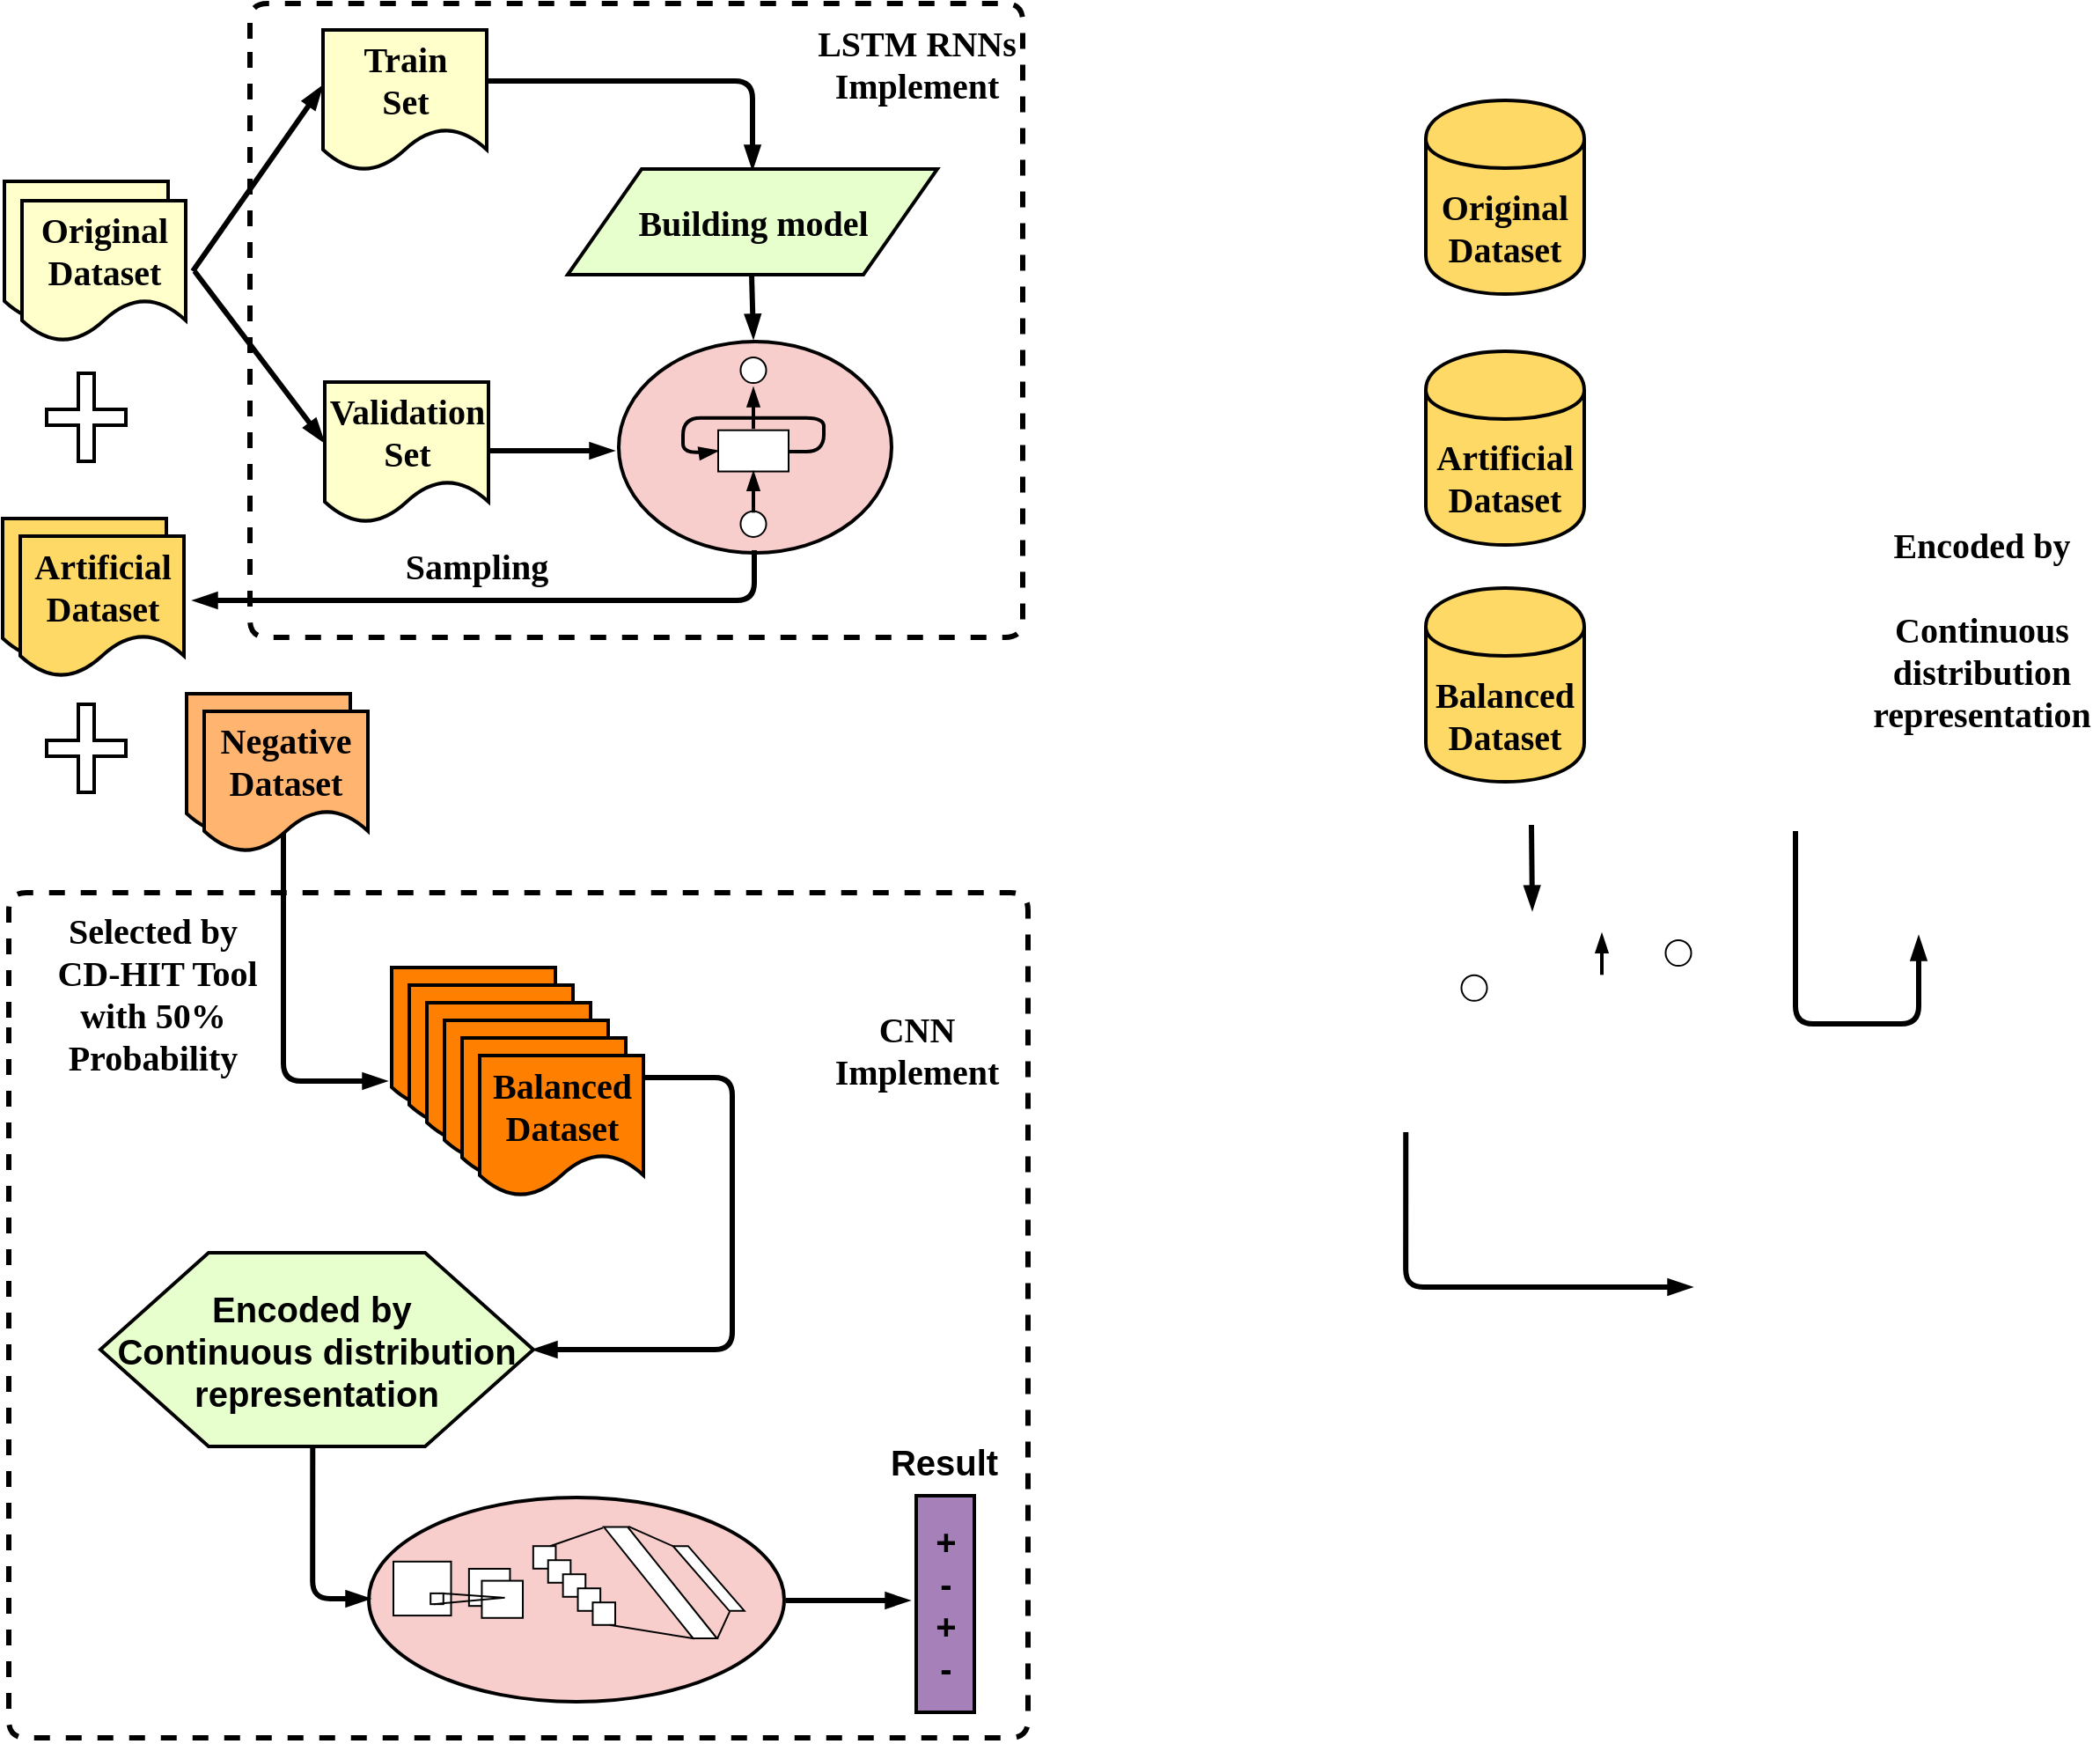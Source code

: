 <mxfile version="10.8.1" type="github"><diagram id="lzUA3AbmuNnc6mhz9Bkj" name="ÃÂÃÂÃÂÃÂÃÂÃÂÃÂÃÂÃÂÃÂÃÂÃÂÃÂÃÂÃÂÃÂ§ÃÂÃÂÃÂÃÂÃÂÃÂÃÂÃÂÃÂÃÂÃÂÃÂÃÂÃÂÃÂÃÂ¬ÃÂÃÂÃÂÃÂÃÂÃÂÃÂÃÂÃÂÃÂÃÂÃÂÃÂÃÂÃÂÃÂ¬ 1 ÃÂÃÂÃÂÃÂÃÂÃÂÃÂÃÂÃÂÃÂÃÂÃÂÃÂÃÂÃÂÃÂ©ÃÂÃÂÃÂÃÂÃÂÃÂÃÂÃÂÃÂÃÂÃÂÃÂÃÂÃÂÃÂÃÂ¡ÃÂÃÂÃÂÃÂÃÂÃÂÃÂÃÂÃÂÃÂÃÂÃÂÃÂÃÂÃÂÃÂµ"><mxGraphModel dx="1394" dy="764" grid="1" gridSize="10" guides="1" tooltips="1" connect="1" arrows="1" fold="1" page="1" pageScale="1" pageWidth="827" pageHeight="1169" math="0" shadow="0"><root><mxCell id="0"/><mxCell id="1" parent="0"/><mxCell id="Pq2usJJEPpY4BATS_F8K-1" value="&lt;font style=&quot;font-size: 20px&quot;&gt;Original&lt;br&gt;Dataset&lt;/font&gt;&lt;br&gt;" style="shape=cylinder;whiteSpace=wrap;html=1;boundedLbl=1;backgroundOutline=1;fillColor=#FFD966;fontFamily=Times New Roman;strokeWidth=2;fontStyle=1" parent="1" vertex="1"><mxGeometry x="880" y="105" width="90" height="110" as="geometry"/></mxCell><mxCell id="Pq2usJJEPpY4BATS_F8K-4" value="" style="endArrow=blockThin;html=1;strokeWidth=3;endFill=1;fontFamily=Times New Roman;fontStyle=1;entryX=-0.005;entryY=0.4;entryDx=0;entryDy=0;entryPerimeter=0;" parent="1" target="Pq2usJJEPpY4BATS_F8K-5" edge="1"><mxGeometry width="50" height="50" relative="1" as="geometry"><mxPoint x="179.5" y="202" as="sourcePoint"/><mxPoint x="246.5" y="102" as="targetPoint"/></mxGeometry></mxCell><mxCell id="Pq2usJJEPpY4BATS_F8K-5" value="&lt;font style=&quot;font-size: 20px&quot;&gt;Train&lt;br&gt;Set&lt;/font&gt;&lt;br&gt;" style="shape=document;whiteSpace=wrap;html=1;boundedLbl=1;fillColor=#FFFFCC;fontFamily=Times New Roman;strokeWidth=2;fontStyle=1" parent="1" vertex="1"><mxGeometry x="253.5" y="65" width="93" height="80" as="geometry"/></mxCell><mxCell id="Pq2usJJEPpY4BATS_F8K-6" value="" style="endArrow=blockThin;html=1;strokeWidth=3;endFill=1;fontFamily=Times New Roman;fontStyle=1" parent="1" edge="1"><mxGeometry width="50" height="50" relative="1" as="geometry"><mxPoint x="497" y="204" as="sourcePoint"/><mxPoint x="498" y="240" as="targetPoint"/></mxGeometry></mxCell><mxCell id="Pq2usJJEPpY4BATS_F8K-7" value="" style="endArrow=blockThin;html=1;strokeWidth=3;endFill=1;fontFamily=Times New Roman;fontStyle=1;entryX=-0.005;entryY=0.425;entryDx=0;entryDy=0;entryPerimeter=0;" parent="1" target="Pq2usJJEPpY4BATS_F8K-8" edge="1"><mxGeometry width="50" height="50" relative="1" as="geometry"><mxPoint x="180.5" y="202" as="sourcePoint"/><mxPoint x="246.5" y="302" as="targetPoint"/></mxGeometry></mxCell><mxCell id="Pq2usJJEPpY4BATS_F8K-8" value="&lt;font style=&quot;font-size: 20px&quot;&gt;Validation&lt;br&gt;Set&lt;/font&gt;&lt;br&gt;" style="shape=document;whiteSpace=wrap;html=1;boundedLbl=1;fillColor=#FFFFCC;fontFamily=Times New Roman;strokeWidth=2;fontStyle=1" parent="1" vertex="1"><mxGeometry x="254.5" y="265" width="93" height="80" as="geometry"/></mxCell><mxCell id="Pq2usJJEPpY4BATS_F8K-9" value="" style="endArrow=blockThin;html=1;strokeWidth=3;endFill=1;edgeStyle=orthogonalEdgeStyle;fontFamily=Times New Roman;fontStyle=1" parent="1" target="Pq2usJJEPpY4BATS_F8K-10" edge="1"><mxGeometry width="50" height="50" relative="1" as="geometry"><mxPoint x="347.5" y="94" as="sourcePoint"/><mxPoint x="427.5" y="159" as="targetPoint"/><Array as="points"><mxPoint x="497.5" y="94"/></Array></mxGeometry></mxCell><mxCell id="Pq2usJJEPpY4BATS_F8K-10" value="&lt;font style=&quot;font-size: 20px&quot;&gt;Building model&lt;/font&gt;" style="shape=parallelogram;perimeter=parallelogramPerimeter;whiteSpace=wrap;html=1;fillColor=#E6FFCC;fontFamily=Times New Roman;strokeWidth=2;fontStyle=1" parent="1" vertex="1"><mxGeometry x="392.5" y="144" width="210" height="60" as="geometry"/></mxCell><mxCell id="Pq2usJJEPpY4BATS_F8K-13" value="" style="ellipse;whiteSpace=wrap;html=1;fillColor=#f8cecc;fontFamily=Times New Roman;strokeWidth=2;fontStyle=1;strokeColor=#000000;" parent="1" vertex="1"><mxGeometry x="421.5" y="242" width="155" height="120" as="geometry"/></mxCell><mxCell id="Pq2usJJEPpY4BATS_F8K-14" value="" style="endArrow=blockThin;html=1;strokeWidth=3;endFill=1;fontFamily=Times New Roman;fontStyle=1" parent="1" edge="1"><mxGeometry width="50" height="50" relative="1" as="geometry"><mxPoint x="348.5" y="304" as="sourcePoint"/><mxPoint x="418.5" y="304" as="targetPoint"/></mxGeometry></mxCell><mxCell id="Pq2usJJEPpY4BATS_F8K-28" value="" style="group;fontFamily=Times New Roman;" parent="1" vertex="1" connectable="0"><mxGeometry x="458" y="251" width="80" height="103" as="geometry"/></mxCell><mxCell id="Pq2usJJEPpY4BATS_F8K-11" value="" style="endArrow=blockThin;html=1;strokeWidth=2;endFill=1;fontFamily=Times New Roman;edgeStyle=orthogonalEdgeStyle;entryX=0;entryY=0.5;entryDx=0;entryDy=0;fontSize=7;" parent="Pq2usJJEPpY4BATS_F8K-28" target="Pq2usJJEPpY4BATS_F8K-16" edge="1"><mxGeometry width="50" height="50" relative="1" as="geometry"><mxPoint x="57.818" y="53.451" as="sourcePoint"/><mxPoint x="14.545" y="69.447" as="targetPoint"/><Array as="points"><mxPoint x="80" y="53.841"/><mxPoint x="80" y="34.333"/><mxPoint y="34.333"/><mxPoint y="53.841"/><mxPoint x="14.545" y="53.841"/><mxPoint x="14.545" y="53.061"/></Array></mxGeometry></mxCell><mxCell id="Pq2usJJEPpY4BATS_F8K-15" value="" style="ellipse;whiteSpace=wrap;html=1;aspect=fixed;strokeWidth=1;fillColor=#FFFFFF;fontFamily=Times New Roman;" parent="Pq2usJJEPpY4BATS_F8K-28" vertex="1"><mxGeometry x="32.727" y="87.394" width="14.545" height="14.545" as="geometry"/></mxCell><mxCell id="Pq2usJJEPpY4BATS_F8K-16" value="" style="rounded=0;whiteSpace=wrap;html=1;strokeWidth=1;fillColor=#FFFFFF;fontFamily=Times New Roman;" parent="Pq2usJJEPpY4BATS_F8K-28" vertex="1"><mxGeometry x="20" y="41.356" width="40" height="23.409" as="geometry"/></mxCell><mxCell id="Pq2usJJEPpY4BATS_F8K-17" value="" style="ellipse;whiteSpace=wrap;html=1;aspect=fixed;strokeWidth=1;fillColor=#FFFFFF;fontFamily=Times New Roman;" parent="Pq2usJJEPpY4BATS_F8K-28" vertex="1"><mxGeometry x="32.727" width="14.545" height="14.545" as="geometry"/></mxCell><mxCell id="Pq2usJJEPpY4BATS_F8K-19" value="" style="endArrow=blockThin;html=1;strokeWidth=2;endFill=1;fontFamily=Times New Roman;" parent="Pq2usJJEPpY4BATS_F8K-28" edge="1"><mxGeometry width="50" height="50" relative="1" as="geometry"><mxPoint x="40" y="88.174" as="sourcePoint"/><mxPoint x="40" y="64.765" as="targetPoint"/></mxGeometry></mxCell><mxCell id="Pq2usJJEPpY4BATS_F8K-21" value="" style="endArrow=blockThin;html=1;strokeWidth=2;endFill=1;fontFamily=Times New Roman;" parent="Pq2usJJEPpY4BATS_F8K-28" edge="1"><mxGeometry width="50" height="50" relative="1" as="geometry"><mxPoint x="40" y="40.576" as="sourcePoint"/><mxPoint x="40" y="17.167" as="targetPoint"/></mxGeometry></mxCell><mxCell id="LaN7KJ52_6cTxX0wrjXB-1" value="" style="endArrow=none;dashed=1;html=1;edgeStyle=orthogonalEdgeStyle;strokeWidth=3;fontFamily=Times New Roman;" parent="1" edge="1"><mxGeometry width="50" height="50" relative="1" as="geometry"><mxPoint x="212" y="70" as="sourcePoint"/><mxPoint x="212" y="70" as="targetPoint"/><Array as="points"><mxPoint x="212" y="50"/><mxPoint x="651" y="50"/><mxPoint x="651" y="410"/><mxPoint x="212" y="410"/></Array></mxGeometry></mxCell><mxCell id="LaN7KJ52_6cTxX0wrjXB-4" value="" style="endArrow=none;html=1;strokeWidth=3;endFill=0;edgeStyle=orthogonalEdgeStyle;fontFamily=Times New Roman;fontStyle=1;startArrow=blockThin;startFill=1;" parent="1" edge="1"><mxGeometry width="50" height="50" relative="1" as="geometry"><mxPoint x="180" y="389" as="sourcePoint"/><mxPoint x="498.5" y="360.5" as="targetPoint"/><Array as="points"><mxPoint x="499" y="389"/></Array></mxGeometry></mxCell><mxCell id="LaN7KJ52_6cTxX0wrjXB-5" value="&lt;font style=&quot;font-size: 20px&quot;&gt;Artificial&lt;br&gt;Dataset&lt;/font&gt;&lt;br&gt;" style="shape=cylinder;whiteSpace=wrap;html=1;boundedLbl=1;backgroundOutline=1;fillColor=#FFD966;fontFamily=Times New Roman;strokeWidth=2;fontStyle=1" parent="1" vertex="1"><mxGeometry x="880" y="247.5" width="90" height="110" as="geometry"/></mxCell><mxCell id="LaN7KJ52_6cTxX0wrjXB-8" value="&lt;b&gt;&lt;font style=&quot;font-size: 20px&quot;&gt;Sampling&lt;/font&gt;&lt;/b&gt;" style="text;html=1;strokeColor=none;fillColor=none;align=center;verticalAlign=middle;whiteSpace=wrap;rounded=0;fontFamily=Times New Roman;" parent="1" vertex="1"><mxGeometry x="254.5" y="354" width="172" height="30" as="geometry"/></mxCell><mxCell id="LaN7KJ52_6cTxX0wrjXB-9" value="LSTM RNNs Implement" style="text;html=1;strokeColor=none;fillColor=none;align=center;verticalAlign=middle;whiteSpace=wrap;rounded=0;fontStyle=1;fontSize=20;fontFamily=Times New Roman;" parent="1" vertex="1"><mxGeometry x="531" y="55" width="120" height="57" as="geometry"/></mxCell><mxCell id="LaN7KJ52_6cTxX0wrjXB-10" value="" style="shape=cross;whiteSpace=wrap;html=1;fillColor=#FFFFFF;fontFamily=Times New Roman;fontSize=20;strokeWidth=2;" parent="1" vertex="1"><mxGeometry x="96.5" y="260" width="45" height="50" as="geometry"/></mxCell><mxCell id="LaN7KJ52_6cTxX0wrjXB-12" value="" style="endArrow=blockThin;html=1;strokeWidth=3;endFill=1;fontFamily=Times New Roman;fontStyle=1;edgeStyle=orthogonalEdgeStyle;" parent="1" edge="1"><mxGeometry width="50" height="50" relative="1" as="geometry"><mxPoint x="868.647" y="691" as="sourcePoint"/><mxPoint x="1031" y="779" as="targetPoint"/><Array as="points"><mxPoint x="869" y="779"/></Array></mxGeometry></mxCell><mxCell id="LaN7KJ52_6cTxX0wrjXB-13" value="" style="endArrow=blockThin;html=1;strokeWidth=3;endFill=1;fontFamily=Times New Roman;fontStyle=1" parent="1" edge="1"><mxGeometry width="50" height="50" relative="1" as="geometry"><mxPoint x="940" y="516.5" as="sourcePoint"/><mxPoint x="940.5" y="564.5" as="targetPoint"/></mxGeometry></mxCell><mxCell id="LaN7KJ52_6cTxX0wrjXB-14" value="&lt;span style=&quot;font-size: 20px&quot;&gt;Balanced&lt;br&gt;Datas&lt;/span&gt;&lt;font style=&quot;font-size: 20px&quot;&gt;et&lt;/font&gt;&lt;br&gt;" style="shape=cylinder;whiteSpace=wrap;html=1;boundedLbl=1;backgroundOutline=1;fillColor=#FFD966;fontFamily=Times New Roman;strokeWidth=2;fontStyle=1" parent="1" vertex="1"><mxGeometry x="880" y="382" width="90" height="110" as="geometry"/></mxCell><mxCell id="LaN7KJ52_6cTxX0wrjXB-15" value="&lt;font style=&quot;font-size: 20px&quot;&gt;&lt;span&gt;&lt;b&gt;Encoded by &lt;/b&gt;&lt;/span&gt;&lt;br&gt;&lt;span&gt;&lt;b&gt;&lt;br&gt;Continuous distribution representation&lt;/b&gt;&lt;/span&gt;&lt;br&gt;&lt;br&gt;&lt;/font&gt;" style="text;html=1;strokeColor=none;fillColor=none;align=center;verticalAlign=middle;whiteSpace=wrap;rounded=0;fontFamily=Times New Roman;" parent="1" vertex="1"><mxGeometry x="1130" y="348.5" width="132" height="137" as="geometry"/></mxCell><mxCell id="0mny7cyJsrqMjYeyd6df-1" value="" style="endArrow=blockThin;html=1;strokeWidth=3;endFill=1;fontFamily=Times New Roman;fontStyle=1;edgeStyle=elbowEdgeStyle;elbow=vertical;" parent="1" edge="1"><mxGeometry width="50" height="50" relative="1" as="geometry"><mxPoint x="1090" y="520" as="sourcePoint"/><mxPoint x="1160" y="580" as="targetPoint"/><Array as="points"><mxPoint x="1265.5" y="629.5"/></Array></mxGeometry></mxCell><mxCell id="aVrlMbVJYEz6aBQguHAP-36" value="&lt;font style=&quot;font-size: 20px&quot;&gt;Train&lt;br&gt;Set&lt;/font&gt;&lt;br&gt;" style="shape=document;whiteSpace=wrap;html=1;boundedLbl=1;fillColor=#FFFFCC;fontFamily=Times New Roman;strokeWidth=2;fontStyle=1" parent="1" vertex="1"><mxGeometry x="72.5" y="151" width="93" height="80" as="geometry"/></mxCell><mxCell id="aVrlMbVJYEz6aBQguHAP-37" value="&lt;font style=&quot;font-size: 20px&quot;&gt;&lt;span&gt;Original&lt;/span&gt;&lt;br&gt;&lt;span&gt;Dataset&lt;/span&gt;&lt;/font&gt;&lt;br&gt;" style="shape=document;whiteSpace=wrap;html=1;boundedLbl=1;fillColor=#FFFFCC;fontFamily=Times New Roman;strokeWidth=2;fontStyle=1" parent="1" vertex="1"><mxGeometry x="82.5" y="162" width="93" height="80" as="geometry"/></mxCell><mxCell id="aVrlMbVJYEz6aBQguHAP-49" value="&lt;font style=&quot;font-size: 20px&quot;&gt;&lt;b&gt;Result&lt;/b&gt;&lt;/font&gt;" style="text;html=1;strokeColor=none;fillColor=none;align=center;verticalAlign=middle;whiteSpace=wrap;rounded=0;" parent="1" vertex="1"><mxGeometry x="568.5" y="857.5" width="75" height="40" as="geometry"/></mxCell><mxCell id="aVrlMbVJYEz6aBQguHAP-50" value="" style="ellipse;whiteSpace=wrap;html=1;fillColor=#f8cecc;fontFamily=Times New Roman;strokeWidth=2;fontStyle=1;strokeColor=#000000;" parent="1" vertex="1"><mxGeometry x="279.5" y="898.5" width="236" height="116" as="geometry"/></mxCell><mxCell id="aVrlMbVJYEz6aBQguHAP-51" value="" style="endArrow=blockThin;html=1;strokeWidth=3;endFill=1;fontFamily=Times New Roman;fontStyle=1" parent="1" edge="1"><mxGeometry width="50" height="50" relative="1" as="geometry"><mxPoint x="516.5" y="957" as="sourcePoint"/><mxPoint x="586.5" y="957" as="targetPoint"/></mxGeometry></mxCell><mxCell id="aVrlMbVJYEz6aBQguHAP-53" value="&lt;font style=&quot;font-size: 20px&quot;&gt;&lt;b&gt;+&lt;br&gt;-&lt;br&gt;+&lt;br&gt;-&lt;/b&gt;&lt;/font&gt;&lt;br&gt;" style="rounded=0;whiteSpace=wrap;html=1;strokeColor=#000000;strokeWidth=2;fillColor=#A680B8;" parent="1" vertex="1"><mxGeometry x="590.5" y="897.5" width="33" height="123" as="geometry"/></mxCell><mxCell id="aVrlMbVJYEz6aBQguHAP-54" value="" style="endArrow=none;dashed=1;html=1;edgeStyle=orthogonalEdgeStyle;strokeWidth=3;fontFamily=Times New Roman;" parent="1" edge="1"><mxGeometry width="50" height="50" relative="1" as="geometry"><mxPoint x="75" y="626" as="sourcePoint"/><mxPoint x="75" y="626" as="targetPoint"/><Array as="points"><mxPoint x="75" y="555"/><mxPoint x="654" y="555"/><mxPoint x="654" y="1035"/><mxPoint x="75" y="1035"/></Array></mxGeometry></mxCell><mxCell id="aVrlMbVJYEz6aBQguHAP-55" value="CNN Implement" style="text;html=1;strokeColor=none;fillColor=none;align=center;verticalAlign=middle;whiteSpace=wrap;rounded=0;fontStyle=1;fontSize=20;fontFamily=Times New Roman;" parent="1" vertex="1"><mxGeometry x="543" y="615.5" width="96" height="57" as="geometry"/></mxCell><mxCell id="aVrlMbVJYEz6aBQguHAP-58" value="" style="ellipse;whiteSpace=wrap;html=1;aspect=fixed;strokeWidth=1;fillColor=#FFFFFF;fontFamily=Times New Roman;" parent="1" vertex="1"><mxGeometry x="900.227" y="601.894" width="14.545" height="14.545" as="geometry"/></mxCell><mxCell id="aVrlMbVJYEz6aBQguHAP-60" value="" style="ellipse;whiteSpace=wrap;html=1;aspect=fixed;strokeWidth=1;fillColor=#FFFFFF;fontFamily=Times New Roman;" parent="1" vertex="1"><mxGeometry x="1016.227" y="582" width="14.545" height="14.545" as="geometry"/></mxCell><mxCell id="aVrlMbVJYEz6aBQguHAP-61" value="" style="endArrow=blockThin;html=1;strokeWidth=2;endFill=1;fontFamily=Times New Roman;" parent="1" edge="1"><mxGeometry width="50" height="50" relative="1" as="geometry"><mxPoint x="980" y="601.674" as="sourcePoint"/><mxPoint x="980" y="578.265" as="targetPoint"/></mxGeometry></mxCell><mxCell id="aVrlMbVJYEz6aBQguHAP-107" value="" style="group" parent="1" vertex="1" connectable="0"><mxGeometry x="293.5" y="900.5" width="218" height="78" as="geometry"/></mxCell><mxCell id="aVrlMbVJYEz6aBQguHAP-85" value="" style="whiteSpace=wrap;html=1;aspect=fixed;strokeColor=#000000;strokeWidth=1;fillColor=#FFFFFF;" parent="aVrlMbVJYEz6aBQguHAP-107" vertex="1"><mxGeometry x="79.426" y="25.6" width="12.8" height="12.8" as="geometry"/></mxCell><mxCell id="aVrlMbVJYEz6aBQguHAP-93" value="" style="whiteSpace=wrap;html=1;aspect=fixed;strokeColor=#000000;strokeWidth=1;fillColor=#FFFFFF;" parent="aVrlMbVJYEz6aBQguHAP-107" vertex="1"><mxGeometry x="87.876" y="33.6" width="12.8" height="12.8" as="geometry"/></mxCell><mxCell id="aVrlMbVJYEz6aBQguHAP-94" value="" style="whiteSpace=wrap;html=1;aspect=fixed;strokeColor=#000000;strokeWidth=1;fillColor=#FFFFFF;" parent="aVrlMbVJYEz6aBQguHAP-107" vertex="1"><mxGeometry x="96.326" y="41.6" width="12.8" height="12.8" as="geometry"/></mxCell><mxCell id="aVrlMbVJYEz6aBQguHAP-95" value="" style="whiteSpace=wrap;html=1;aspect=fixed;strokeColor=#000000;strokeWidth=1;fillColor=#FFFFFF;" parent="aVrlMbVJYEz6aBQguHAP-107" vertex="1"><mxGeometry x="104.775" y="49.6" width="12.8" height="12.8" as="geometry"/></mxCell><mxCell id="aVrlMbVJYEz6aBQguHAP-96" value="" style="whiteSpace=wrap;html=1;aspect=fixed;strokeColor=#000000;strokeWidth=1;fillColor=#FFFFFF;" parent="aVrlMbVJYEz6aBQguHAP-107" vertex="1"><mxGeometry x="113.225" y="57.6" width="12.8" height="12.8" as="geometry"/></mxCell><mxCell id="aVrlMbVJYEz6aBQguHAP-97" value="" style="group" parent="aVrlMbVJYEz6aBQguHAP-107" vertex="1" connectable="0"><mxGeometry y="34.4" width="73.512" height="32" as="geometry"/></mxCell><mxCell id="aVrlMbVJYEz6aBQguHAP-66" value="" style="rounded=0;whiteSpace=wrap;html=1;strokeWidth=1;fillColor=#FFFFFF;fontFamily=Times New Roman;" parent="aVrlMbVJYEz6aBQguHAP-97" vertex="1"><mxGeometry width="32.753" height="30.638" as="geometry"/></mxCell><mxCell id="aVrlMbVJYEz6aBQguHAP-67" value="" style="group" parent="aVrlMbVJYEz6aBQguHAP-97" vertex="1" connectable="0"><mxGeometry x="42.942" y="4.085" width="30.569" height="27.915" as="geometry"/></mxCell><mxCell id="aVrlMbVJYEz6aBQguHAP-59" value="" style="rounded=0;whiteSpace=wrap;html=1;strokeWidth=1;fillColor=#FFFFFF;fontFamily=Times New Roman;" parent="aVrlMbVJYEz6aBQguHAP-67" vertex="1"><mxGeometry width="23.291" height="21.106" as="geometry"/></mxCell><mxCell id="aVrlMbVJYEz6aBQguHAP-65" value="" style="rounded=0;whiteSpace=wrap;html=1;strokeWidth=1;fillColor=#FFFFFF;fontFamily=Times New Roman;" parent="aVrlMbVJYEz6aBQguHAP-67" vertex="1"><mxGeometry x="7.278" y="6.809" width="23.291" height="21.106" as="geometry"/></mxCell><mxCell id="aVrlMbVJYEz6aBQguHAP-68" value="" style="rounded=0;whiteSpace=wrap;html=1;strokeWidth=1;fillColor=#FFFFFF;fontFamily=Times New Roman;" parent="aVrlMbVJYEz6aBQguHAP-97" vertex="1"><mxGeometry x="21.107" y="18.043" width="7.278" height="6.128" as="geometry"/></mxCell><mxCell id="aVrlMbVJYEz6aBQguHAP-69" value="" style="endArrow=none;html=1;exitX=1;exitY=0.009;exitDx=0;exitDy=0;exitPerimeter=0;" parent="aVrlMbVJYEz6aBQguHAP-97" source="aVrlMbVJYEz6aBQguHAP-68" edge="1"><mxGeometry width="50" height="50" relative="1" as="geometry"><mxPoint x="28.386" y="20.085" as="sourcePoint"/><mxPoint x="61.866" y="20.426" as="targetPoint"/></mxGeometry></mxCell><mxCell id="aVrlMbVJYEz6aBQguHAP-70" value="" style="endArrow=none;html=1;exitX=0.25;exitY=1;exitDx=0;exitDy=0;entryX=0.562;entryY=0.452;entryDx=0;entryDy=0;entryPerimeter=0;" parent="aVrlMbVJYEz6aBQguHAP-97" source="aVrlMbVJYEz6aBQguHAP-68" target="aVrlMbVJYEz6aBQguHAP-65" edge="1"><mxGeometry width="50" height="50" relative="1" as="geometry"><mxPoint x="35.664" y="26.213" as="sourcePoint"/><mxPoint x="63.322" y="27.234" as="targetPoint"/></mxGeometry></mxCell><mxCell id="aVrlMbVJYEz6aBQguHAP-99" value="" style="shape=parallelogram;perimeter=parallelogramPerimeter;whiteSpace=wrap;html=1;strokeColor=#000000;strokeWidth=1;fillColor=#FFFFFF;size=0.789;rotation=0;flipH=1;" parent="aVrlMbVJYEz6aBQguHAP-107" vertex="1"><mxGeometry x="119.562" y="14.8" width="64.217" height="63.2" as="geometry"/></mxCell><mxCell id="aVrlMbVJYEz6aBQguHAP-101" value="" style="endArrow=none;html=1;exitX=0.75;exitY=0;exitDx=0;exitDy=0;entryX=1.007;entryY=0.006;entryDx=0;entryDy=0;entryPerimeter=0;" parent="aVrlMbVJYEz6aBQguHAP-107" source="aVrlMbVJYEz6aBQguHAP-85" target="aVrlMbVJYEz6aBQguHAP-99" edge="1"><mxGeometry width="50" height="50" relative="1" as="geometry"><mxPoint x="150.403" y="-1.6" as="sourcePoint"/><mxPoint x="192.651" y="-41.6" as="targetPoint"/></mxGeometry></mxCell><mxCell id="aVrlMbVJYEz6aBQguHAP-102" value="" style="endArrow=none;html=1;exitX=0.75;exitY=1;exitDx=0;exitDy=0;entryX=0.2;entryY=1.002;entryDx=0;entryDy=0;entryPerimeter=0;" parent="aVrlMbVJYEz6aBQguHAP-107" source="aVrlMbVJYEz6aBQguHAP-96" target="aVrlMbVJYEz6aBQguHAP-99" edge="1"><mxGeometry width="50" height="50" relative="1" as="geometry"><mxPoint x="226.45" y="56.8" as="sourcePoint"/><mxPoint x="256.023" y="46.4" as="targetPoint"/></mxGeometry></mxCell><mxCell id="aVrlMbVJYEz6aBQguHAP-103" value="" style="shape=parallelogram;perimeter=parallelogramPerimeter;whiteSpace=wrap;html=1;strokeColor=#000000;strokeWidth=1;fillColor=#FFFFFF;size=0.789;rotation=0;flipH=1;" parent="aVrlMbVJYEz6aBQguHAP-107" vertex="1"><mxGeometry x="158.853" y="25.6" width="40.558" height="36.8" as="geometry"/></mxCell><mxCell id="aVrlMbVJYEz6aBQguHAP-104" value="" style="endArrow=none;html=1;entryX=1.003;entryY=0;entryDx=0;entryDy=0;entryPerimeter=0;" parent="aVrlMbVJYEz6aBQguHAP-107" target="aVrlMbVJYEz6aBQguHAP-103" edge="1"><mxGeometry width="50" height="50" relative="1" as="geometry"><mxPoint x="133.504" y="14.4" as="sourcePoint"/><mxPoint x="198.566" y="-10.4" as="targetPoint"/></mxGeometry></mxCell><mxCell id="aVrlMbVJYEz6aBQguHAP-105" value="" style="endArrow=none;html=1;entryX=0.205;entryY=1.007;entryDx=0;entryDy=0;entryPerimeter=0;exitX=-0.002;exitY=1.006;exitDx=0;exitDy=0;exitPerimeter=0;" parent="aVrlMbVJYEz6aBQguHAP-107" source="aVrlMbVJYEz6aBQguHAP-99" target="aVrlMbVJYEz6aBQguHAP-103" edge="1"><mxGeometry width="50" height="50" relative="1" as="geometry"><mxPoint x="141.953" y="22.4" as="sourcePoint"/><mxPoint x="171.809" y="33.6" as="targetPoint"/></mxGeometry></mxCell><mxCell id="hWFvXruXS3K963ulKwNF-2" value="&lt;font&gt;&lt;span style=&quot;font-size: 20px&quot;&gt;&lt;b&gt;Selected by&lt;br&gt;&amp;nbsp;CD-HIT Tool with 50% Probability&lt;/b&gt;&lt;/span&gt;&lt;br&gt;&lt;/font&gt;" style="text;html=1;strokeColor=none;fillColor=none;align=center;verticalAlign=middle;whiteSpace=wrap;rounded=0;fontFamily=Times New Roman;" parent="1" vertex="1"><mxGeometry x="90.5" y="557.5" width="132" height="108" as="geometry"/></mxCell><mxCell id="hWFvXruXS3K963ulKwNF-4" value="&lt;font style=&quot;font-size: 20px&quot;&gt;&lt;span&gt;&lt;b&gt;Encoded by&amp;nbsp;&lt;/b&gt;&lt;/span&gt;&lt;span&gt;&lt;b&gt;&lt;br&gt;Continuous distribution representation&lt;/b&gt;&lt;/span&gt;&lt;/font&gt;&lt;br&gt;" style="shape=hexagon;perimeter=hexagonPerimeter2;whiteSpace=wrap;html=1;fillColor=#E6FFCC;strokeWidth=2;" parent="1" vertex="1"><mxGeometry x="127" y="759.5" width="246" height="110" as="geometry"/></mxCell><mxCell id="hWFvXruXS3K963ulKwNF-5" value="" style="endArrow=blockThin;html=1;strokeWidth=3;endFill=1;edgeStyle=orthogonalEdgeStyle;fontFamily=Times New Roman;fontStyle=1;entryX=1;entryY=0.5;entryDx=0;entryDy=0;" parent="1" source="hWFvXruXS3K963ulKwNF-24" target="hWFvXruXS3K963ulKwNF-4" edge="1"><mxGeometry width="50" height="50" relative="1" as="geometry"><mxPoint x="450" y="520" as="sourcePoint"/><mxPoint x="567.147" y="706" as="targetPoint"/><Array as="points"><mxPoint x="486" y="660"/><mxPoint x="486" y="815"/></Array></mxGeometry></mxCell><mxCell id="hWFvXruXS3K963ulKwNF-7" value="" style="endArrow=blockThin;html=1;strokeWidth=3;endFill=1;fontFamily=Times New Roman;fontStyle=1;edgeStyle=orthogonalEdgeStyle;" parent="1" edge="1"><mxGeometry width="50" height="50" relative="1" as="geometry"><mxPoint x="247.647" y="868.5" as="sourcePoint"/><mxPoint x="280" y="956" as="targetPoint"/><Array as="points"><mxPoint x="248" y="956"/></Array></mxGeometry></mxCell><mxCell id="hWFvXruXS3K963ulKwNF-12" value="" style="group" parent="1" vertex="1" connectable="0"><mxGeometry x="71.5" y="342.5" width="103" height="90" as="geometry"/></mxCell><mxCell id="aVrlMbVJYEz6aBQguHAP-43" value="" style="shape=document;whiteSpace=wrap;html=1;boundedLbl=1;fillColor=#FFD966;fontFamily=Times New Roman;strokeWidth=2;fontStyle=1" parent="hWFvXruXS3K963ulKwNF-12" vertex="1"><mxGeometry width="93" height="80" as="geometry"/></mxCell><mxCell id="aVrlMbVJYEz6aBQguHAP-44" value="&lt;font style=&quot;font-size: 20px&quot;&gt;&lt;span&gt;Artificial&lt;/span&gt;&lt;br&gt;&lt;span&gt;Dataset&lt;/span&gt;&lt;/font&gt;" style="shape=document;whiteSpace=wrap;html=1;boundedLbl=1;fillColor=#FFD966;fontFamily=Times New Roman;strokeWidth=2;fontStyle=1" parent="hWFvXruXS3K963ulKwNF-12" vertex="1"><mxGeometry x="10" y="10" width="93" height="80" as="geometry"/></mxCell><mxCell id="hWFvXruXS3K963ulKwNF-17" value="" style="shape=cross;whiteSpace=wrap;html=1;fillColor=#FFFFFF;fontFamily=Times New Roman;fontSize=20;strokeWidth=2;" parent="1" vertex="1"><mxGeometry x="96.5" y="448" width="45" height="50" as="geometry"/></mxCell><mxCell id="hWFvXruXS3K963ulKwNF-18" value="" style="group;fillColor=#ffffff;gradientColor=none;" parent="1" vertex="1" connectable="0"><mxGeometry x="176" y="437" width="103" height="90" as="geometry"/></mxCell><mxCell id="hWFvXruXS3K963ulKwNF-21" value="" style="endArrow=blockThin;html=1;strokeWidth=3;endFill=1;fontFamily=Times New Roman;fontStyle=1;edgeStyle=orthogonalEdgeStyle;exitX=0.462;exitY=0.925;exitDx=0;exitDy=0;exitPerimeter=0;" parent="1" edge="1"><mxGeometry width="50" height="50" relative="1" as="geometry"><mxPoint x="231" y="521" as="sourcePoint"/><mxPoint x="289.5" y="662" as="targetPoint"/><Array as="points"><mxPoint x="231" y="662"/></Array></mxGeometry></mxCell><mxCell id="hWFvXruXS3K963ulKwNF-19" value="" style="shape=document;whiteSpace=wrap;html=1;boundedLbl=1;fillColor=#FFB570;fontFamily=Times New Roman;strokeWidth=2;fontStyle=1" parent="1" vertex="1"><mxGeometry x="176" y="442" width="93" height="80" as="geometry"/></mxCell><mxCell id="hWFvXruXS3K963ulKwNF-20" value="&lt;font style=&quot;font-size: 20px&quot;&gt;&lt;span&gt;Negative&lt;/span&gt;&lt;br&gt;&lt;span&gt;Dataset&lt;/span&gt;&lt;/font&gt;" style="shape=document;whiteSpace=wrap;html=1;boundedLbl=1;fillColor=#FFB570;fontFamily=Times New Roman;strokeWidth=2;fontStyle=1;gradientColor=none;" parent="1" vertex="1"><mxGeometry x="186" y="452" width="93" height="80" as="geometry"/></mxCell><mxCell id="hWFvXruXS3K963ulKwNF-25" value="" style="group;fillColor=#ffffff;" parent="1" vertex="1" connectable="0"><mxGeometry x="292.5" y="597.5" width="143" height="130" as="geometry"/></mxCell><mxCell id="aVrlMbVJYEz6aBQguHAP-45" value="" style="shape=document;whiteSpace=wrap;html=1;boundedLbl=1;fillColor=#FF8000;fontFamily=Times New Roman;strokeWidth=2;fontStyle=1" parent="hWFvXruXS3K963ulKwNF-25" vertex="1"><mxGeometry width="93" height="80" as="geometry"/></mxCell><mxCell id="aVrlMbVJYEz6aBQguHAP-46" value="" style="shape=document;whiteSpace=wrap;html=1;boundedLbl=1;fillColor=#FF8000;fontFamily=Times New Roman;strokeWidth=2;fontStyle=1" parent="hWFvXruXS3K963ulKwNF-25" vertex="1"><mxGeometry x="10" y="10" width="93" height="80" as="geometry"/></mxCell><mxCell id="aVrlMbVJYEz6aBQguHAP-47" value="" style="shape=document;whiteSpace=wrap;html=1;boundedLbl=1;fillColor=#FF8000;fontFamily=Times New Roman;strokeWidth=2;fontStyle=1" parent="hWFvXruXS3K963ulKwNF-25" vertex="1"><mxGeometry x="20" y="20" width="93" height="80" as="geometry"/></mxCell><mxCell id="aVrlMbVJYEz6aBQguHAP-48" value="" style="shape=document;whiteSpace=wrap;html=1;boundedLbl=1;fillColor=#FF8000;fontFamily=Times New Roman;strokeWidth=2;fontStyle=1" parent="hWFvXruXS3K963ulKwNF-25" vertex="1"><mxGeometry x="30" y="30" width="93" height="80" as="geometry"/></mxCell><mxCell id="hWFvXruXS3K963ulKwNF-23" value="" style="shape=document;whiteSpace=wrap;html=1;boundedLbl=1;fillColor=#FF8000;fontFamily=Times New Roman;strokeWidth=2;fontStyle=1" parent="hWFvXruXS3K963ulKwNF-25" vertex="1"><mxGeometry x="40" y="40" width="93" height="80" as="geometry"/></mxCell><mxCell id="hWFvXruXS3K963ulKwNF-24" value="&lt;font style=&quot;font-size: 20px&quot;&gt;&lt;span&gt;Balanced&lt;br&gt;Datas&lt;/span&gt;&lt;font style=&quot;font-size: 20px&quot;&gt;et&lt;/font&gt;&lt;/font&gt;" style="shape=document;whiteSpace=wrap;html=1;boundedLbl=1;fillColor=#FF8000;fontFamily=Times New Roman;strokeWidth=2;fontStyle=1" parent="hWFvXruXS3K963ulKwNF-25" vertex="1"><mxGeometry x="50" y="50" width="93" height="80" as="geometry"/></mxCell></root></mxGraphModel></diagram><diagram id="htitmkhx2RH7mW7g4A91" name="ç¬¬ 3 é¡µ"><mxGraphModel dx="1394" dy="764" grid="1" gridSize="10" guides="1" tooltips="1" connect="1" arrows="1" fold="1" page="1" pageScale="1" pageWidth="1169" pageHeight="827" math="0" shadow="0"><root><mxCell id="MIF6BFD9BeZyTraHqDR4-0"/><mxCell id="MIF6BFD9BeZyTraHqDR4-1" parent="MIF6BFD9BeZyTraHqDR4-0"/><mxCell id="MIF6BFD9BeZyTraHqDR4-2" value="&lt;font style=&quot;font-size: 20px&quot;&gt;&lt;b&gt;0&lt;br&gt;&lt;br&gt;0&lt;br&gt;&lt;br&gt;&lt;br&gt;&lt;br&gt;1&lt;br&gt;&lt;br&gt;&lt;br&gt;&lt;br&gt;0&lt;br&gt;&lt;br&gt;0&lt;br&gt;&lt;/b&gt;&lt;/font&gt;&lt;br&gt;" style="rounded=1;whiteSpace=wrap;html=1;fillColor=#ffe6cc;comic=0;glass=0;shadow=0;strokeWidth=2;fontFamily=Times New Roman;strokeColor=#000000;" parent="MIF6BFD9BeZyTraHqDR4-1" vertex="1"><mxGeometry x="48" y="120" width="40" height="380" as="geometry"/></mxCell><mxCell id="MIF6BFD9BeZyTraHqDR4-3" value="" style="endArrow=none;dashed=1;html=1;dashPattern=1 4;strokeWidth=3;fontFamily=Times New Roman;" parent="MIF6BFD9BeZyTraHqDR4-1" edge="1"><mxGeometry width="50" height="50" relative="1" as="geometry"><mxPoint x="67.5" y="234" as="sourcePoint"/><mxPoint x="67.5" y="274" as="targetPoint"/></mxGeometry></mxCell><mxCell id="MIF6BFD9BeZyTraHqDR4-4" value="&lt;font style=&quot;font-size: 22px&quot;&gt;&lt;i&gt;x&lt;/i&gt;&lt;sub&gt;1&lt;/sub&gt;&lt;/font&gt;" style="text;html=1;strokeColor=none;fillColor=none;align=center;verticalAlign=middle;whiteSpace=wrap;rounded=0;shadow=0;glass=0;comic=0;fontFamily=Times New Roman;fontStyle=1" parent="MIF6BFD9BeZyTraHqDR4-1" vertex="1"><mxGeometry x="8" y="145" width="40" height="30" as="geometry"/></mxCell><mxCell id="MIF6BFD9BeZyTraHqDR4-5" value="&lt;font style=&quot;font-size: 22px&quot;&gt;&lt;i&gt;x&lt;/i&gt;&lt;sub&gt;2&lt;/sub&gt;&lt;/font&gt;" style="text;html=1;strokeColor=none;fillColor=none;align=center;verticalAlign=middle;whiteSpace=wrap;rounded=0;shadow=0;glass=0;comic=0;fontFamily=Times New Roman;fontStyle=1" parent="MIF6BFD9BeZyTraHqDR4-1" vertex="1"><mxGeometry x="8" y="192" width="40" height="30" as="geometry"/></mxCell><mxCell id="MIF6BFD9BeZyTraHqDR4-6" value="&lt;font style=&quot;font-size: 22px&quot;&gt;&lt;span&gt;x&lt;/span&gt;&lt;sub&gt;&lt;span&gt;a&lt;/span&gt;&lt;/sub&gt;&lt;/font&gt;" style="text;html=1;strokeColor=none;fillColor=none;align=center;verticalAlign=middle;whiteSpace=wrap;rounded=0;shadow=0;glass=0;comic=0;fontFamily=Times New Roman;fontStyle=3" parent="MIF6BFD9BeZyTraHqDR4-1" vertex="1"><mxGeometry x="8" y="288" width="40" height="30" as="geometry"/></mxCell><mxCell id="MIF6BFD9BeZyTraHqDR4-7" value="&lt;font style=&quot;font-size: 22px&quot;&gt;x&lt;sub&gt;&lt;span&gt;m&lt;/span&gt;&lt;/sub&gt;&lt;/font&gt;" style="text;html=1;strokeColor=none;fillColor=none;align=center;verticalAlign=middle;whiteSpace=wrap;rounded=0;shadow=0;glass=0;comic=0;fontFamily=Times New Roman;fontStyle=3" parent="MIF6BFD9BeZyTraHqDR4-1" vertex="1"><mxGeometry x="8" y="431" width="40" height="30" as="geometry"/></mxCell><mxCell id="MIF6BFD9BeZyTraHqDR4-8" value="&lt;b&gt;1&lt;/b&gt;" style="ellipse;whiteSpace=wrap;html=1;aspect=fixed;rounded=1;shadow=0;glass=0;comic=0;strokeWidth=2;fillColor=#FFFFFF;fontFamily=Times New Roman;fontSize=20;labelBackgroundColor=#ffffff;gradientColor=none;strokeColor=#FFFFFF;" parent="MIF6BFD9BeZyTraHqDR4-1" vertex="1"><mxGeometry x="52" y="288" width="32" height="32" as="geometry"/></mxCell><mxCell id="MIF6BFD9BeZyTraHqDR4-9" value="" style="endArrow=none;dashed=1;html=1;dashPattern=1 4;strokeWidth=3;fontFamily=Times New Roman;" parent="MIF6BFD9BeZyTraHqDR4-1" edge="1"><mxGeometry width="50" height="50" relative="1" as="geometry"><mxPoint x="68.5" y="338" as="sourcePoint"/><mxPoint x="68.5" y="378" as="targetPoint"/></mxGeometry></mxCell><mxCell id="MIF6BFD9BeZyTraHqDR4-12" value="" style="group;fillColor=#e1d5e7;strokeColor=#9673a6;rounded=1;strokeWidth=2;" parent="MIF6BFD9BeZyTraHqDR4-1" vertex="1" connectable="0"><mxGeometry x="188" y="209" width="160" height="190" as="geometry"/></mxCell><mxCell id="MIF6BFD9BeZyTraHqDR4-11" value="&lt;font style=&quot;font-size: 20px&quot; face=&quot;Times New Roman&quot;&gt;&lt;b&gt;Vector of word &lt;i&gt;i&lt;/i&gt;&lt;/b&gt;&lt;/font&gt;" style="rounded=0;whiteSpace=wrap;html=1;strokeWidth=2;fillColor=#cce5ff;strokeColor=#36393d;" parent="MIF6BFD9BeZyTraHqDR4-12" vertex="1"><mxGeometry y="39" width="160" height="32" as="geometry"/></mxCell><mxCell id="MIF6BFD9BeZyTraHqDR4-13" value="&lt;font style=&quot;font-size: 22px&quot;&gt;&lt;b&gt;Matrix &lt;i&gt;U&lt;/i&gt;&lt;/b&gt;&lt;/font&gt;" style="text;html=1;strokeColor=none;fillColor=none;align=center;verticalAlign=middle;whiteSpace=wrap;rounded=0;" parent="MIF6BFD9BeZyTraHqDR4-12" vertex="1"><mxGeometry y="86" width="160" height="55" as="geometry"/></mxCell><mxCell id="MIF6BFD9BeZyTraHqDR4-10" value="" style="rounded=1;whiteSpace=wrap;html=1;fillColor=#fff2cc;strokeWidth=2;strokeColor=#d6b656;" parent="MIF6BFD9BeZyTraHqDR4-1" vertex="1"><mxGeometry x="220" y="590" width="160" height="190.0" as="geometry"/></mxCell><mxCell id="J18NjdnwDMDO6ovZnlMc-0" value="" style="endArrow=none;html=1;strokeWidth=2;endFill=0;fontFamily=Times New Roman;fontStyle=1;" parent="MIF6BFD9BeZyTraHqDR4-1" edge="1"><mxGeometry width="50" height="50" relative="1" as="geometry"><mxPoint x="88.5" y="159" as="sourcePoint"/><mxPoint x="192" y="218" as="targetPoint"/></mxGeometry></mxCell><mxCell id="J18NjdnwDMDO6ovZnlMc-1" value="" style="endArrow=none;html=1;strokeWidth=2;endFill=0;fontFamily=Times New Roman;fontStyle=1;" parent="MIF6BFD9BeZyTraHqDR4-1" edge="1"><mxGeometry width="50" height="50" relative="1" as="geometry"><mxPoint x="88" y="440" as="sourcePoint"/><mxPoint x="191" y="390" as="targetPoint"/></mxGeometry></mxCell><mxCell id="J18NjdnwDMDO6ovZnlMc-3" value="&lt;span style=&quot;font-size: 22px&quot;&gt;m&lt;br&gt;&lt;/span&gt;" style="text;html=1;strokeColor=none;fillColor=none;align=center;verticalAlign=middle;whiteSpace=wrap;rounded=0;shadow=0;glass=0;comic=0;fontFamily=Times New Roman;fontStyle=3" parent="MIF6BFD9BeZyTraHqDR4-1" vertex="1"><mxGeometry x="148" y="295" width="40" height="30" as="geometry"/></mxCell><mxCell id="J18NjdnwDMDO6ovZnlMc-4" value="&lt;span style=&quot;font-size: 22px&quot;&gt;n&lt;br&gt;&lt;/span&gt;" style="text;html=1;strokeColor=none;fillColor=none;align=center;verticalAlign=middle;whiteSpace=wrap;rounded=0;shadow=0;glass=0;comic=0;fontFamily=Times New Roman;fontStyle=3" parent="MIF6BFD9BeZyTraHqDR4-1" vertex="1"><mxGeometry x="248" y="179" width="40" height="30" as="geometry"/></mxCell><mxCell id="J18NjdnwDMDO6ovZnlMc-6" value="&lt;font style=&quot;font-size: 20px&quot;&gt;&lt;b&gt;&lt;br&gt;&lt;br&gt;&lt;br&gt;&lt;br&gt;&lt;br&gt;&lt;br&gt;&amp;nbsp;&lt;br&gt;&lt;br&gt;&lt;br&gt;&lt;br&gt;&lt;/b&gt;&lt;/font&gt;&lt;br&gt;" style="rounded=1;whiteSpace=wrap;html=1;fillColor=#FFFFFF;comic=0;glass=0;shadow=0;strokeWidth=2;fontFamily=Times New Roman;strokeColor=#000000;" parent="MIF6BFD9BeZyTraHqDR4-1" vertex="1"><mxGeometry x="473" y="177" width="40" height="266" as="geometry"/></mxCell><mxCell id="J18NjdnwDMDO6ovZnlMc-7" value="" style="endArrow=none;dashed=1;html=1;dashPattern=1 4;strokeWidth=3;fontFamily=Times New Roman;" parent="MIF6BFD9BeZyTraHqDR4-1" edge="1"><mxGeometry width="50" height="50" relative="1" as="geometry"><mxPoint x="493" y="295.5" as="sourcePoint"/><mxPoint x="493" y="335.5" as="targetPoint"/></mxGeometry></mxCell><mxCell id="J18NjdnwDMDO6ovZnlMc-13" value="" style="endArrow=none;dashed=1;html=1;dashPattern=1 4;strokeWidth=3;fontFamily=Times New Roman;" parent="MIF6BFD9BeZyTraHqDR4-1" edge="1"><mxGeometry width="50" height="50" relative="1" as="geometry"><mxPoint x="493" y="343" as="sourcePoint"/><mxPoint x="493" y="383" as="targetPoint"/></mxGeometry></mxCell><mxCell id="J18NjdnwDMDO6ovZnlMc-15" value="&lt;font style=&quot;font-size: 20px&quot; face=&quot;Times New Roman&quot;&gt;&lt;b&gt;&lt;i&gt;u&lt;/i&gt;&lt;sub&gt;1&lt;/sub&gt;&lt;/b&gt;&lt;/font&gt;" style="ellipse;whiteSpace=wrap;html=1;aspect=fixed;rounded=1;strokeColor=#000000;strokeWidth=2;fillColor=#FFE6CC;" parent="MIF6BFD9BeZyTraHqDR4-1" vertex="1"><mxGeometry x="477" y="202" width="32" height="32" as="geometry"/></mxCell><mxCell id="J18NjdnwDMDO6ovZnlMc-16" value="" style="ellipse;whiteSpace=wrap;html=1;rounded=1;strokeColor=#000000;strokeWidth=2;fillColor=#FFE6CC;" parent="MIF6BFD9BeZyTraHqDR4-1" vertex="1"><mxGeometry x="68" y="660" width="120" height="80" as="geometry"/></mxCell><mxCell id="J18NjdnwDMDO6ovZnlMc-18" value="&lt;font style=&quot;font-size: 20px&quot; face=&quot;Times New Roman&quot;&gt;&lt;b&gt;&lt;i&gt;u&lt;/i&gt;&lt;sub&gt;2&lt;/sub&gt;&lt;/b&gt;&lt;/font&gt;" style="ellipse;whiteSpace=wrap;html=1;aspect=fixed;rounded=1;strokeColor=#000000;strokeWidth=2;fillColor=#FFE6CC;" parent="MIF6BFD9BeZyTraHqDR4-1" vertex="1"><mxGeometry x="477" y="249" width="32" height="32" as="geometry"/></mxCell><mxCell id="J18NjdnwDMDO6ovZnlMc-19" value="&lt;font style=&quot;font-size: 20px&quot; face=&quot;Times New Roman&quot;&gt;&lt;b&gt;&lt;i&gt;u&lt;sub&gt;n&lt;/sub&gt;&lt;/i&gt;&lt;/b&gt;&lt;/font&gt;" style="ellipse;whiteSpace=wrap;html=1;aspect=fixed;rounded=1;strokeColor=#000000;strokeWidth=2;fillColor=#FFE6CC;" parent="MIF6BFD9BeZyTraHqDR4-1" vertex="1"><mxGeometry x="477" y="388" width="32" height="32" as="geometry"/></mxCell><mxCell id="J18NjdnwDMDO6ovZnlMc-23" value="" style="endArrow=none;html=1;strokeWidth=2;endFill=0;fontFamily=Times New Roman;fontStyle=1;entryX=0;entryY=0.075;entryDx=0;entryDy=0;entryPerimeter=0;" parent="MIF6BFD9BeZyTraHqDR4-1" target="J18NjdnwDMDO6ovZnlMc-6" edge="1"><mxGeometry width="50" height="50" relative="1" as="geometry"><mxPoint x="343" y="220" as="sourcePoint"/><mxPoint x="463" y="140" as="targetPoint"/></mxGeometry></mxCell><mxCell id="J18NjdnwDMDO6ovZnlMc-24" value="" style="endArrow=none;html=1;strokeWidth=2;endFill=0;fontFamily=Times New Roman;fontStyle=1;entryX=-0.025;entryY=0.925;entryDx=0;entryDy=0;entryPerimeter=0;" parent="MIF6BFD9BeZyTraHqDR4-1" target="J18NjdnwDMDO6ovZnlMc-6" edge="1"><mxGeometry width="50" height="50" relative="1" as="geometry"><mxPoint x="343" y="389" as="sourcePoint"/><mxPoint x="470" y="420" as="targetPoint"/></mxGeometry></mxCell><mxCell id="J18NjdnwDMDO6ovZnlMc-25" value="" style="group;fillColor=#d5e8d4;strokeColor=#82b366;rounded=1;strokeWidth=2;direction=south;" parent="MIF6BFD9BeZyTraHqDR4-1" vertex="1" connectable="0"><mxGeometry x="629" y="230" width="203.5" height="160" as="geometry"/></mxCell><mxCell id="J18NjdnwDMDO6ovZnlMc-27" value="&lt;font style=&quot;font-size: 22px&quot;&gt;&lt;b&gt;Matrix &lt;i&gt;U'&lt;/i&gt;&lt;/b&gt;&lt;/font&gt;" style="text;html=1;strokeColor=none;fillColor=none;align=center;verticalAlign=middle;whiteSpace=wrap;rounded=0;direction=south;" parent="J18NjdnwDMDO6ovZnlMc-25" vertex="1"><mxGeometry x="19" width="102" height="160" as="geometry"/></mxCell><mxCell id="nwddMYFEqxELhoKmp98t-0" value="&lt;font style=&quot;font-size: 20px&quot; face=&quot;Times New Roman&quot;&gt;&lt;b&gt;Vector of word &lt;i&gt;i&lt;/i&gt;&lt;/b&gt;&lt;/font&gt;" style="rounded=0;whiteSpace=wrap;html=1;strokeWidth=2;fillColor=#cdeb8b;strokeColor=#36393d;direction=east;flipH=0;flipV=0;rotation=90;" parent="J18NjdnwDMDO6ovZnlMc-25" vertex="1"><mxGeometry x="69" y="64" width="160" height="32" as="geometry"/></mxCell><mxCell id="nwddMYFEqxELhoKmp98t-1" value="&lt;span style=&quot;font-size: 22px&quot;&gt;m&lt;br&gt;&lt;/span&gt;" style="text;html=1;strokeColor=none;fillColor=none;align=center;verticalAlign=middle;whiteSpace=wrap;rounded=0;shadow=0;glass=0;comic=0;fontFamily=Times New Roman;fontStyle=3" parent="MIF6BFD9BeZyTraHqDR4-1" vertex="1"><mxGeometry x="711" y="200" width="40" height="30" as="geometry"/></mxCell><mxCell id="nwddMYFEqxELhoKmp98t-2" value="&lt;span style=&quot;font-size: 22px&quot;&gt;n&lt;br&gt;&lt;/span&gt;" style="text;html=1;strokeColor=none;fillColor=none;align=center;verticalAlign=middle;whiteSpace=wrap;rounded=0;shadow=0;glass=0;comic=0;fontFamily=Times New Roman;fontStyle=3" parent="MIF6BFD9BeZyTraHqDR4-1" vertex="1"><mxGeometry x="589" y="292.5" width="40" height="30" as="geometry"/></mxCell><mxCell id="nwddMYFEqxELhoKmp98t-3" value="&lt;span style=&quot;font-size: 22px&quot;&gt;&lt;span style=&quot;font-style: normal&quot;&gt;Central&lt;br&gt;word&lt;/span&gt;&lt;br&gt;&lt;/span&gt;" style="text;html=1;strokeColor=none;fillColor=none;align=center;verticalAlign=middle;whiteSpace=wrap;rounded=0;shadow=0;glass=0;comic=0;fontFamily=Times New Roman;fontStyle=3" parent="MIF6BFD9BeZyTraHqDR4-1" vertex="1"><mxGeometry x="10" y="601" width="138" height="49" as="geometry"/></mxCell><mxCell id="nwddMYFEqxELhoKmp98t-4" value="&lt;span style=&quot;font-size: 22px&quot;&gt;&lt;span style=&quot;font-style: normal&quot;&gt;Embedding matrix&lt;/span&gt;&lt;br&gt;&lt;/span&gt;" style="text;html=1;strokeColor=none;fillColor=none;align=center;verticalAlign=middle;whiteSpace=wrap;rounded=0;shadow=0;glass=0;comic=0;fontFamily=Times New Roman;fontStyle=3" parent="MIF6BFD9BeZyTraHqDR4-1" vertex="1"><mxGeometry x="202" y="420" width="132" height="30" as="geometry"/></mxCell><mxCell id="nwddMYFEqxELhoKmp98t-5" value="&lt;span style=&quot;font-size: 22px&quot;&gt;&lt;span style=&quot;font-style: normal&quot;&gt;Input&lt;br&gt;Layer&lt;/span&gt;&lt;br&gt;&lt;/span&gt;" style="text;html=1;strokeColor=none;fillColor=none;align=center;verticalAlign=middle;whiteSpace=wrap;rounded=0;shadow=0;glass=0;comic=0;fontFamily=Times New Roman;fontStyle=3" parent="MIF6BFD9BeZyTraHqDR4-1" vertex="1"><mxGeometry x="23" y="50" width="91" height="60" as="geometry"/></mxCell><mxCell id="nwddMYFEqxELhoKmp98t-6" value="&lt;span style=&quot;font-size: 22px&quot;&gt;&lt;span style=&quot;font-style: normal&quot;&gt;Hidden&lt;br&gt;Layer&lt;/span&gt;&lt;br&gt;&lt;/span&gt;" style="text;html=1;strokeColor=none;fillColor=none;align=center;verticalAlign=middle;whiteSpace=wrap;rounded=0;shadow=0;glass=0;comic=0;fontFamily=Times New Roman;fontStyle=3" parent="MIF6BFD9BeZyTraHqDR4-1" vertex="1"><mxGeometry x="448" y="104" width="91" height="60" as="geometry"/></mxCell><mxCell id="nwddMYFEqxELhoKmp98t-7" value="&lt;span style=&quot;font-size: 22px&quot;&gt;&lt;span style=&quot;font-style: normal&quot;&gt;N-dimension vector&lt;/span&gt;&lt;br&gt;&lt;/span&gt;" style="text;html=1;strokeColor=none;fillColor=none;align=center;verticalAlign=middle;whiteSpace=wrap;rounded=0;shadow=0;glass=0;comic=0;fontFamily=Times New Roman;fontStyle=3" parent="MIF6BFD9BeZyTraHqDR4-1" vertex="1"><mxGeometry x="481" y="620" width="128" height="30" as="geometry"/></mxCell><mxCell id="nwddMYFEqxELhoKmp98t-8" value="" style="endArrow=none;html=1;strokeWidth=2;endFill=0;fontFamily=Times New Roman;fontStyle=1;exitX=1.004;exitY=0.073;exitDx=0;exitDy=0;exitPerimeter=0;" parent="MIF6BFD9BeZyTraHqDR4-1" source="J18NjdnwDMDO6ovZnlMc-6" edge="1"><mxGeometry width="50" height="50" relative="1" as="geometry"><mxPoint x="521.5" y="168" as="sourcePoint"/><mxPoint x="634" y="240" as="targetPoint"/></mxGeometry></mxCell><mxCell id="nwddMYFEqxELhoKmp98t-9" value="" style="endArrow=none;html=1;strokeWidth=2;endFill=0;fontFamily=Times New Roman;fontStyle=1;exitX=0.987;exitY=0.921;exitDx=0;exitDy=0;exitPerimeter=0;" parent="MIF6BFD9BeZyTraHqDR4-1" source="J18NjdnwDMDO6ovZnlMc-6" edge="1"><mxGeometry width="50" height="50" relative="1" as="geometry"><mxPoint x="615" y="499" as="sourcePoint"/><mxPoint x="635" y="382" as="targetPoint"/></mxGeometry></mxCell><mxCell id="nwddMYFEqxELhoKmp98t-10" value="&lt;font style=&quot;font-size: 20px&quot;&gt;&lt;b&gt;&lt;br&gt;&lt;br&gt;&lt;br&gt;&lt;br&gt;&lt;br&gt;&lt;br&gt;&lt;br&gt;&lt;br&gt;&amp;nbsp;&lt;br&gt;&lt;br&gt;&amp;nbsp;&lt;br&gt;&lt;br&gt;&lt;br&gt;&lt;/b&gt;&lt;/font&gt;&lt;br&gt;" style="rounded=1;whiteSpace=wrap;html=1;fillColor=#ffe6cc;comic=0;glass=0;shadow=0;strokeWidth=2;fontFamily=Times New Roman;strokeColor=#000000;" parent="MIF6BFD9BeZyTraHqDR4-1" vertex="1"><mxGeometry x="936.5" y="118.5" width="40" height="380" as="geometry"/></mxCell><mxCell id="nwddMYFEqxELhoKmp98t-11" value="" style="endArrow=none;dashed=1;html=1;dashPattern=1 4;strokeWidth=3;fontFamily=Times New Roman;" parent="MIF6BFD9BeZyTraHqDR4-1" edge="1"><mxGeometry width="50" height="50" relative="1" as="geometry"><mxPoint x="956.5" y="190" as="sourcePoint"/><mxPoint x="956.5" y="230" as="targetPoint"/></mxGeometry></mxCell><mxCell id="nwddMYFEqxELhoKmp98t-12" value="&lt;font style=&quot;font-size: 22px&quot;&gt;&lt;i&gt;y&lt;/i&gt;&lt;sub&gt;1&lt;/sub&gt;&lt;/font&gt;" style="text;html=1;strokeColor=none;fillColor=none;align=center;verticalAlign=middle;whiteSpace=wrap;rounded=0;shadow=0;glass=0;comic=0;fontFamily=Times New Roman;fontStyle=1" parent="MIF6BFD9BeZyTraHqDR4-1" vertex="1"><mxGeometry x="936.5" y="141.5" width="40" height="30" as="geometry"/></mxCell><mxCell id="nwddMYFEqxELhoKmp98t-13" value="&lt;font style=&quot;font-size: 22px&quot;&gt;&lt;i&gt;y&lt;/i&gt;&lt;sub&gt;2&lt;/sub&gt;&lt;/font&gt;" style="text;html=1;strokeColor=none;fillColor=none;align=center;verticalAlign=middle;whiteSpace=wrap;rounded=0;shadow=0;glass=0;comic=0;fontFamily=Times New Roman;fontStyle=1" parent="MIF6BFD9BeZyTraHqDR4-1" vertex="1"><mxGeometry x="937.5" y="240" width="40" height="30" as="geometry"/></mxCell><mxCell id="nwddMYFEqxELhoKmp98t-15" value="&lt;font style=&quot;font-size: 22px&quot;&gt;y&lt;sub&gt;&lt;span&gt;m&lt;/span&gt;&lt;/sub&gt;&lt;/font&gt;" style="text;html=1;strokeColor=none;fillColor=none;align=center;verticalAlign=middle;whiteSpace=wrap;rounded=0;shadow=0;glass=0;comic=0;fontFamily=Times New Roman;fontStyle=3" parent="MIF6BFD9BeZyTraHqDR4-1" vertex="1"><mxGeometry x="936.5" y="428.5" width="40" height="30" as="geometry"/></mxCell><mxCell id="nwddMYFEqxELhoKmp98t-16" value="&lt;span style=&quot;font-size: 22px&quot;&gt;&lt;b&gt;0&lt;/b&gt;&lt;/span&gt;&lt;br&gt;" style="ellipse;whiteSpace=wrap;html=1;aspect=fixed;rounded=1;shadow=0;glass=0;comic=0;strokeWidth=2;fillColor=#FFFFFF;fontFamily=Times New Roman;fontSize=20;labelBackgroundColor=#ffffff;gradientColor=none;strokeColor=#FFFFFF;" parent="MIF6BFD9BeZyTraHqDR4-1" vertex="1"><mxGeometry x="979" y="432.5" width="35" height="35" as="geometry"/></mxCell><mxCell id="nwddMYFEqxELhoKmp98t-17" value="" style="endArrow=none;dashed=1;html=1;dashPattern=1 4;strokeWidth=3;fontFamily=Times New Roman;" parent="MIF6BFD9BeZyTraHqDR4-1" edge="1"><mxGeometry width="50" height="50" relative="1" as="geometry"><mxPoint x="957" y="301.5" as="sourcePoint"/><mxPoint x="957" y="341.5" as="targetPoint"/></mxGeometry></mxCell><mxCell id="nwddMYFEqxELhoKmp98t-21" value="&lt;span style=&quot;font-size: 22px&quot;&gt;&lt;span style=&quot;font-style: normal&quot;&gt;Words surrounding the central word&lt;/span&gt;&lt;br&gt;&lt;/span&gt;" style="text;html=1;strokeColor=none;fillColor=none;align=center;verticalAlign=middle;whiteSpace=wrap;rounded=0;shadow=0;glass=0;comic=0;fontFamily=Times New Roman;fontStyle=3" parent="MIF6BFD9BeZyTraHqDR4-1" vertex="1"><mxGeometry x="861.5" y="500" width="190" height="58" as="geometry"/></mxCell><mxCell id="nwddMYFEqxELhoKmp98t-22" value="&lt;span style=&quot;font-size: 22px&quot;&gt;&lt;span style=&quot;font-style: normal&quot;&gt;Output&lt;br&gt;Layer&lt;/span&gt;&lt;br&gt;&lt;/span&gt;" style="text;html=1;strokeColor=none;fillColor=none;align=center;verticalAlign=middle;whiteSpace=wrap;rounded=0;shadow=0;glass=0;comic=0;fontFamily=Times New Roman;fontStyle=3" parent="MIF6BFD9BeZyTraHqDR4-1" vertex="1"><mxGeometry x="911" y="50" width="91" height="59" as="geometry"/></mxCell><mxCell id="nwddMYFEqxELhoKmp98t-23" value="&lt;b&gt;&lt;i&gt;&lt;span&gt;&lt;font style=&quot;font-size: 16px&quot;&gt;y&lt;/font&gt;&lt;/span&gt;&lt;sub&gt;&lt;font style=&quot;font-size: 11px&quot;&gt;a+b&lt;/font&gt;&lt;/sub&gt;&lt;/i&gt;&lt;/b&gt;&lt;br&gt;" style="ellipse;whiteSpace=wrap;html=1;aspect=fixed;rounded=1;shadow=0;glass=0;comic=0;strokeWidth=2;fillColor=#FFFFFF;fontFamily=Times New Roman;fontSize=20;labelBackgroundColor=#ffffff;gradientColor=none;strokeColor=#FFFFFF;" parent="MIF6BFD9BeZyTraHqDR4-1" vertex="1"><mxGeometry x="941" y="244" width="29" height="29" as="geometry"/></mxCell><mxCell id="nwddMYFEqxELhoKmp98t-24" value="&lt;span style=&quot;font-size: 22px ; font-style: normal&quot;&gt;0&lt;/span&gt;&lt;br&gt;" style="text;html=1;strokeColor=none;fillColor=none;align=center;verticalAlign=middle;whiteSpace=wrap;rounded=0;shadow=0;glass=0;comic=0;fontFamily=Times New Roman;fontStyle=3" parent="MIF6BFD9BeZyTraHqDR4-1" vertex="1"><mxGeometry x="976.5" y="141.5" width="40" height="30" as="geometry"/></mxCell><mxCell id="nwddMYFEqxELhoKmp98t-25" value="" style="endArrow=none;html=1;strokeWidth=2;endFill=0;fontFamily=Times New Roman;fontStyle=1;entryX=-0.024;entryY=0.084;entryDx=0;entryDy=0;entryPerimeter=0;" parent="MIF6BFD9BeZyTraHqDR4-1" target="nwddMYFEqxELhoKmp98t-10" edge="1"><mxGeometry width="50" height="50" relative="1" as="geometry"><mxPoint x="830" y="240" as="sourcePoint"/><mxPoint x="953.5" y="103" as="targetPoint"/></mxGeometry></mxCell><mxCell id="nwddMYFEqxELhoKmp98t-26" value="" style="endArrow=none;html=1;strokeWidth=2;endFill=0;fontFamily=Times New Roman;fontStyle=1;entryX=-0.024;entryY=0.872;entryDx=0;entryDy=0;entryPerimeter=0;" parent="MIF6BFD9BeZyTraHqDR4-1" target="nwddMYFEqxELhoKmp98t-10" edge="1"><mxGeometry width="50" height="50" relative="1" as="geometry"><mxPoint x="830" y="380" as="sourcePoint"/><mxPoint x="922.5" y="430" as="targetPoint"/></mxGeometry></mxCell><mxCell id="O-ULMgpBLBBzH0oSKc9v-2" value="&lt;span style=&quot;font-size: 22px&quot;&gt;&lt;i&gt;o&lt;sub&gt;a&lt;/sub&gt;&lt;/i&gt;&lt;/span&gt;" style="text;html=1;strokeColor=none;fillColor=none;align=center;verticalAlign=middle;whiteSpace=wrap;rounded=0;shadow=0;glass=0;comic=0;fontFamily=Times New Roman;fontStyle=1" vertex="1" parent="MIF6BFD9BeZyTraHqDR4-1"><mxGeometry x="48.5" y="500" width="40" height="30" as="geometry"/></mxCell><mxCell id="O-ULMgpBLBBzH0oSKc9v-3" value="&lt;i&gt;&lt;span style=&quot;font-size: 22px&quot;&gt;u&lt;/span&gt;&lt;sub&gt;&lt;span style=&quot;font-size: 22px&quot;&gt;w&lt;/span&gt;&lt;font style=&quot;font-size: 13px&quot;&gt;a&lt;/font&gt;&lt;/sub&gt;&lt;/i&gt;" style="text;html=1;strokeColor=none;fillColor=none;align=center;verticalAlign=middle;whiteSpace=wrap;rounded=0;shadow=0;glass=0;comic=0;fontFamily=Times New Roman;fontStyle=1" vertex="1" parent="MIF6BFD9BeZyTraHqDR4-1"><mxGeometry x="468.5" y="450" width="50" height="30" as="geometry"/></mxCell><mxCell id="O-ULMgpBLBBzH0oSKc9v-4" value="&lt;b&gt;1&lt;/b&gt;" style="ellipse;whiteSpace=wrap;html=1;aspect=fixed;rounded=1;shadow=0;glass=0;comic=0;strokeWidth=2;fillColor=#FFFFFF;fontFamily=Times New Roman;fontSize=20;labelBackgroundColor=#ffffff;gradientColor=none;strokeColor=#FFFFFF;" vertex="1" parent="MIF6BFD9BeZyTraHqDR4-1"><mxGeometry x="984.5" y="241" width="32" height="32" as="geometry"/></mxCell><mxCell id="O-ULMgpBLBBzH0oSKc9v-11" value="" style="endArrow=none;dashed=1;html=1;dashPattern=1 4;strokeWidth=3;fontFamily=Times New Roman;" edge="1" parent="MIF6BFD9BeZyTraHqDR4-1"><mxGeometry width="50" height="50" relative="1" as="geometry"><mxPoint x="957" y="373.0" as="sourcePoint"/><mxPoint x="957" y="413.0" as="targetPoint"/></mxGeometry></mxCell></root></mxGraphModel></diagram><diagram id="2ymml10yM6iqQxyGLD9D" name="ÃÂÃÂ§ÃÂÃÂ¬ÃÂÃÂ¬ 2 ÃÂÃÂ©ÃÂÃÂ¡ÃÂÃÂµ"><mxGraphModel dx="1394" dy="764" grid="1" gridSize="10" guides="1" tooltips="1" connect="1" arrows="1" fold="1" page="1" pageScale="1" pageWidth="827" pageHeight="1169" math="0" shadow="0"><root><mxCell id="A1XMZsPv13qo-L5qyyV3-0"/><mxCell id="A1XMZsPv13qo-L5qyyV3-1" parent="A1XMZsPv13qo-L5qyyV3-0"/><mxCell id="A1XMZsPv13qo-L5qyyV3-2" value="" style="endArrow=classic;startArrow=classic;html=1;fontFamily=Times New Roman;" parent="A1XMZsPv13qo-L5qyyV3-1" edge="1"><mxGeometry width="50" height="50" relative="1" as="geometry"><mxPoint x="70.5" y="714.5" as="sourcePoint"/><mxPoint x="70.5" y="234.5" as="targetPoint"/></mxGeometry></mxCell><mxCell id="A1XMZsPv13qo-L5qyyV3-3" value="&lt;span&gt;&lt;font style=&quot;font-size: 25px&quot;&gt;&lt;b&gt;SEQ&lt;/b&gt;&lt;/font&gt;&lt;/span&gt;" style="text;html=1;strokeColor=none;fillColor=none;align=center;verticalAlign=middle;whiteSpace=wrap;rounded=0;fontFamily=Times New Roman;" parent="A1XMZsPv13qo-L5qyyV3-1" vertex="1"><mxGeometry x="0.5" y="190.5" width="60" height="30" as="geometry"/></mxCell><mxCell id="A1XMZsPv13qo-L5qyyV3-4" value="&lt;div style=&quot;text-align: left ; font-size: 25px&quot;&gt;&lt;font style=&quot;font-size: 25px&quot;&gt;G&lt;/font&gt;&lt;/div&gt;&lt;div style=&quot;text-align: left ; font-size: 25px&quot;&gt;&lt;span&gt;&lt;font style=&quot;font-size: 25px&quot;&gt;K&lt;/font&gt;&lt;/span&gt;&lt;/div&gt;&lt;div style=&quot;text-align: left ; font-size: 25px&quot;&gt;&lt;span&gt;&lt;font style=&quot;font-size: 25px&quot;&gt;D&lt;/font&gt;&lt;/span&gt;&lt;/div&gt;&lt;div style=&quot;text-align: left ; font-size: 25px&quot;&gt;&lt;span&gt;&lt;font style=&quot;font-size: 25px&quot;&gt;L&lt;/font&gt;&lt;/span&gt;&lt;/div&gt;&lt;div style=&quot;text-align: left ; font-size: 25px&quot;&gt;&lt;span&gt;&lt;font style=&quot;font-size: 25px&quot;&gt;M&lt;/font&gt;&lt;/span&gt;&lt;/div&gt;&lt;div style=&quot;text-align: center ; font-size: 22px&quot;&gt;&lt;br&gt;&lt;/div&gt;&lt;div style=&quot;text-align: center ; font-size: 22px&quot;&gt;&lt;br&gt;&lt;/div&gt;&lt;div style=&quot;text-align: center ; font-size: 22px&quot;&gt;&lt;br&gt;&lt;/div&gt;&lt;div style=&quot;text-align: left&quot;&gt;&lt;font size=&quot;1&quot;&gt;&lt;span style=&quot;font-size: 25px&quot;&gt;Y&lt;/span&gt;&lt;/font&gt;&lt;/div&gt;&lt;div style=&quot;text-align: left ; font-size: 25px&quot;&gt;&lt;span&gt;&lt;font style=&quot;font-size: 25px&quot;&gt;F&lt;/font&gt;&lt;/span&gt;&lt;/div&gt;&lt;div style=&quot;text-align: left ; font-size: 25px&quot;&gt;&lt;span&gt;&lt;font style=&quot;font-size: 25px&quot;&gt;V&lt;/font&gt;&lt;/span&gt;&lt;/div&gt;&lt;div style=&quot;text-align: left ; font-size: 25px&quot;&gt;&lt;span&gt;&lt;font style=&quot;font-size: 25px&quot;&gt;E&lt;/font&gt;&lt;/span&gt;&lt;/div&gt;&lt;div style=&quot;text-align: left ; font-size: 25px&quot;&gt;&lt;font style=&quot;font-size: 25px&quot;&gt;L&lt;/font&gt;&lt;/div&gt;" style="text;html=1;strokeColor=none;fillColor=none;align=center;verticalAlign=top;whiteSpace=wrap;rounded=0;horizontal=1;fontFamily=Times New Roman;" parent="A1XMZsPv13qo-L5qyyV3-1" vertex="1"><mxGeometry x="10.5" y="269.5" width="40" height="400" as="geometry"/></mxCell><mxCell id="A1XMZsPv13qo-L5qyyV3-5" value="" style="endArrow=none;dashed=1;html=1;fontStyle=1;fontSize=25;strokeWidth=5;dashPattern=1 4;startSize=6;sourcePerimeterSpacing=0;targetPerimeterSpacing=0;jumpStyle=none;fontFamily=Times New Roman;" parent="A1XMZsPv13qo-L5qyyV3-1" edge="1"><mxGeometry width="50" height="50" relative="1" as="geometry"><mxPoint x="30" y="480.5" as="sourcePoint"/><mxPoint x="30" y="420.5" as="targetPoint"/></mxGeometry></mxCell><mxCell id="A1XMZsPv13qo-L5qyyV3-6" value="" style="endArrow=block;html=1;strokeWidth=6;fontSize=25;endFill=1;fontFamily=Times New Roman;" parent="A1XMZsPv13qo-L5qyyV3-1" edge="1"><mxGeometry width="50" height="50" relative="1" as="geometry"><mxPoint x="74" y="469.5" as="sourcePoint"/><mxPoint x="124" y="469.5" as="targetPoint"/></mxGeometry></mxCell><mxCell id="A1XMZsPv13qo-L5qyyV3-7" value="" style="group;fontFamily=Times New Roman;" parent="A1XMZsPv13qo-L5qyyV3-1" vertex="1" connectable="0" treatAsSingle="0"><mxGeometry x="132" y="368" width="98" height="204" as="geometry"/></mxCell><mxCell id="A1XMZsPv13qo-L5qyyV3-8" value="" style="rounded=0;whiteSpace=wrap;html=1;fontSize=25;align=center;fontFamily=Times New Roman;" parent="A1XMZsPv13qo-L5qyyV3-7" vertex="1"><mxGeometry width="98.0" height="204" as="geometry"/></mxCell><mxCell id="A1XMZsPv13qo-L5qyyV3-9" value="&lt;font&gt;&lt;font style=&quot;vertical-align: inherit&quot;&gt;&lt;font style=&quot;vertical-align: inherit&quot;&gt;&lt;font style=&quot;vertical-align: inherit&quot;&gt;&lt;font style=&quot;vertical-align: inherit&quot;&gt;Contin-&lt;br&gt;uous &lt;br&gt;Distri-&lt;br&gt;buted &lt;br&gt;Repres-&lt;br&gt;entation&lt;/font&gt;&lt;/font&gt;&lt;/font&gt;&lt;/font&gt;&lt;/font&gt;" style="text;html=1;strokeColor=none;fillColor=none;align=center;verticalAlign=middle;whiteSpace=wrap;rounded=0;fontSize=25;fontFamily=Times New Roman;" parent="A1XMZsPv13qo-L5qyyV3-7" vertex="1"><mxGeometry y="9.273" width="98.0" height="185.455" as="geometry"/></mxCell><mxCell id="A1XMZsPv13qo-L5qyyV3-10" value="" style="endArrow=block;html=1;strokeWidth=6;fontSize=25;endFill=1;fontFamily=Times New Roman;" parent="A1XMZsPv13qo-L5qyyV3-1" edge="1"><mxGeometry width="50" height="50" relative="1" as="geometry"><mxPoint x="236" y="469.5" as="sourcePoint"/><mxPoint x="286" y="469.5" as="targetPoint"/><Array as="points"><mxPoint x="256" y="469.5"/></Array></mxGeometry></mxCell><mxCell id="A1XMZsPv13qo-L5qyyV3-11" value="" style="shape=cube;whiteSpace=wrap;html=1;boundedLbl=1;backgroundOutline=1;darkOpacity=0.05;darkOpacity2=0.1;fontSize=25;align=center;size=38;fontFamily=Times New Roman;fontColor=#000000;fillColor=#007FFF;strokeColor=#000000;" parent="A1XMZsPv13qo-L5qyyV3-1" vertex="1"><mxGeometry x="299" y="325.5" width="50" height="290" as="geometry"/></mxCell><mxCell id="A1XMZsPv13qo-L5qyyV3-12" value="&lt;font&gt;Input layer&lt;br&gt;&lt;font style=&quot;font-size: 21px&quot;&gt;(47,100,1)&lt;/font&gt;&lt;/font&gt;&lt;br&gt;" style="text;html=1;strokeColor=none;fillColor=none;align=center;verticalAlign=middle;whiteSpace=wrap;rounded=0;fontSize=25;fontFamily=Times New Roman;" parent="A1XMZsPv13qo-L5qyyV3-1" vertex="1"><mxGeometry x="234" y="235.5" width="180" height="70" as="geometry"/></mxCell><mxCell id="A1XMZsPv13qo-L5qyyV3-13" value="" style="endArrow=block;html=1;strokeWidth=6;fontSize=25;endFill=1;fontFamily=Times New Roman;" parent="A1XMZsPv13qo-L5qyyV3-1" edge="1"><mxGeometry width="50" height="50" relative="1" as="geometry"><mxPoint x="354" y="469.5" as="sourcePoint"/><mxPoint x="554" y="469.5" as="targetPoint"/><Array as="points"><mxPoint x="354" y="469.5"/></Array></mxGeometry></mxCell><mxCell id="A1XMZsPv13qo-L5qyyV3-14" value="Filter1 &lt;font&gt;&lt;span style=&quot;font-size: 21px&quot;&gt;(2,100,64)&lt;/span&gt;&lt;br&gt;&lt;font style=&quot;font-size: 25px&quot;&gt;Filter2&amp;nbsp;&lt;/font&gt;&lt;span style=&quot;font-size: 21px&quot;&gt;(3,100,64)&lt;br&gt;&lt;/span&gt;Filter3&amp;nbsp;&lt;font style=&quot;font-size: 21px&quot;&gt;(4,100,64)&lt;/font&gt;&lt;br&gt;&lt;/font&gt;" style="text;html=1;strokeColor=none;fillColor=none;align=center;verticalAlign=middle;whiteSpace=wrap;rounded=0;fontFamily=Times New Roman;fontSize=25;" parent="A1XMZsPv13qo-L5qyyV3-1" vertex="1"><mxGeometry x="354.5" y="360.5" width="205" height="85" as="geometry"/></mxCell><mxCell id="A1XMZsPv13qo-L5qyyV3-15" value="" style="shape=cube;whiteSpace=wrap;html=1;boundedLbl=1;backgroundOutline=1;darkOpacity=0.05;darkOpacity2=0.1;fontSize=25;align=center;size=9;fontFamily=Times New Roman;fillColor=#FF363C;" parent="A1XMZsPv13qo-L5qyyV3-1" vertex="1"><mxGeometry x="556.5" y="378" width="24" height="185" as="geometry"/></mxCell><mxCell id="A1XMZsPv13qo-L5qyyV3-16" value="" style="shape=cube;whiteSpace=wrap;html=1;boundedLbl=1;backgroundOutline=1;darkOpacity=0.05;darkOpacity2=0.1;fontSize=25;align=center;size=9;fontFamily=Times New Roman;fillColor=#EA6B66;" parent="A1XMZsPv13qo-L5qyyV3-1" vertex="1"><mxGeometry x="596" y="378" width="24" height="185" as="geometry"/></mxCell><mxCell id="A1XMZsPv13qo-L5qyyV3-17" value="" style="shape=cube;whiteSpace=wrap;html=1;boundedLbl=1;backgroundOutline=1;darkOpacity=0.05;darkOpacity2=0.1;fontSize=25;align=center;size=9;fontFamily=Times New Roman;fillColor=#FFF2F0;" parent="A1XMZsPv13qo-L5qyyV3-1" vertex="1"><mxGeometry x="636" y="378" width="24" height="185" as="geometry"/></mxCell><mxCell id="A1XMZsPv13qo-L5qyyV3-18" value="&lt;font&gt;64 feature map for each filter&lt;br&gt;(46,1,64)&lt;br&gt;(45,1,64)&lt;br&gt;(44,1,64)&lt;br&gt;&lt;/font&gt;" style="text;html=1;strokeColor=none;fillColor=none;align=center;verticalAlign=middle;whiteSpace=wrap;rounded=0;fontFamily=Times New Roman;fontSize=25;" parent="A1XMZsPv13qo-L5qyyV3-1" vertex="1"><mxGeometry x="505.5" y="190.5" width="205" height="160" as="geometry"/></mxCell><mxCell id="A1XMZsPv13qo-L5qyyV3-19" value="" style="endArrow=block;html=1;strokeWidth=6;fontSize=25;endFill=1;fontFamily=Times New Roman;" parent="A1XMZsPv13qo-L5qyyV3-1" edge="1"><mxGeometry width="50" height="50" relative="1" as="geometry"><mxPoint x="665.5" y="471" as="sourcePoint"/><mxPoint x="765" y="471" as="targetPoint"/><Array as="points"><mxPoint x="665.5" y="471"/></Array></mxGeometry></mxCell><mxCell id="A1XMZsPv13qo-L5qyyV3-20" value="1-Max&lt;br&gt;pooling&lt;br&gt;" style="text;html=1;strokeColor=none;fillColor=none;align=center;verticalAlign=middle;whiteSpace=wrap;rounded=0;fontSize=25;fontFamily=Times New Roman;" parent="A1XMZsPv13qo-L5qyyV3-1" vertex="1"><mxGeometry x="670" y="380.5" width="81" height="70" as="geometry"/></mxCell><mxCell id="A1XMZsPv13qo-L5qyyV3-21" value="&lt;table border=&quot;1&quot; width=&quot;100%&quot; style=&quot;width: 100% ; height: 100% ; border-collapse: collapse ; border: 1px solid rgb(0 , 0 , 0)&quot;&gt;&lt;tbody&gt;&lt;tr&gt;&lt;td align=&quot;center&quot;&gt;&lt;i&gt;&lt;b&gt;&lt;strike&gt;&lt;br&gt;&lt;/strike&gt;&lt;/b&gt;&lt;/i&gt;&lt;/td&gt;&lt;/tr&gt;&lt;tr&gt;&lt;td align=&quot;center&quot;&gt;&lt;i&gt;&lt;b&gt;&lt;strike&gt;&lt;br&gt;&lt;/strike&gt;&lt;/b&gt;&lt;/i&gt;&lt;/td&gt;&lt;/tr&gt;&lt;tr&gt;&lt;td&gt;&lt;i&gt;&lt;b&gt;&lt;strike&gt;&lt;br&gt;&lt;/strike&gt;&lt;/b&gt;&lt;/i&gt;&lt;/td&gt;&lt;/tr&gt;&lt;tr&gt;&lt;td&gt;&lt;i&gt;&lt;b&gt;&lt;strike&gt;&lt;br&gt;&lt;/strike&gt;&lt;/b&gt;&lt;/i&gt;&lt;/td&gt;&lt;/tr&gt;&lt;tr&gt;&lt;td&gt;&lt;i&gt;&lt;b&gt;&lt;strike&gt;&lt;br&gt;&lt;/strike&gt;&lt;/b&gt;&lt;/i&gt;&lt;/td&gt;&lt;/tr&gt;&lt;tr&gt;&lt;td align=&quot;center&quot;&gt;&lt;i&gt;&lt;b&gt;&lt;strike&gt;&lt;br&gt;&lt;/strike&gt;&lt;/b&gt;&lt;/i&gt;&lt;/td&gt;&lt;/tr&gt;&lt;/tbody&gt;&lt;/table&gt;" style="text;html=1;strokeColor=#000000;fillColor=#FF363C;overflow=fill;fontFamily=Times New Roman;fontSize=25;fontColor=#000000;align=center;arcSize=12;imageHeight=24;imageWidth=24;imageAlign=left;imageAspect=1;absoluteArcSize=0;fillOpacity=100;noLabel=0;labelPadding=0;resizeHeight=1;resizeWidth=1;deletable=1;cloneable=1;strokeWidth=1;perimeterSpacing=0;" parent="A1XMZsPv13qo-L5qyyV3-1" vertex="1"><mxGeometry x="767" y="368.5" width="25" height="205" as="geometry"/></mxCell><mxCell id="A1XMZsPv13qo-L5qyyV3-22" value="&lt;table border=&quot;1&quot; width=&quot;100%&quot; style=&quot;width: 100% ; height: 100% ; border-collapse: collapse ; border: 1px solid rgb(0 , 0 , 0)&quot;&gt;&lt;tbody&gt;&lt;tr&gt;&lt;td align=&quot;center&quot;&gt;&lt;i&gt;&lt;b&gt;&lt;strike&gt;&lt;br&gt;&lt;/strike&gt;&lt;/b&gt;&lt;/i&gt;&lt;/td&gt;&lt;/tr&gt;&lt;tr&gt;&lt;td align=&quot;center&quot;&gt;&lt;i&gt;&lt;b&gt;&lt;strike&gt;&lt;br&gt;&lt;/strike&gt;&lt;/b&gt;&lt;/i&gt;&lt;/td&gt;&lt;/tr&gt;&lt;tr&gt;&lt;td&gt;&lt;i&gt;&lt;b&gt;&lt;strike&gt;&lt;br&gt;&lt;/strike&gt;&lt;/b&gt;&lt;/i&gt;&lt;/td&gt;&lt;/tr&gt;&lt;tr&gt;&lt;td&gt;&lt;i&gt;&lt;b&gt;&lt;strike&gt;&lt;br&gt;&lt;/strike&gt;&lt;/b&gt;&lt;/i&gt;&lt;/td&gt;&lt;/tr&gt;&lt;tr&gt;&lt;td&gt;&lt;i&gt;&lt;b&gt;&lt;strike&gt;&lt;br&gt;&lt;/strike&gt;&lt;/b&gt;&lt;/i&gt;&lt;/td&gt;&lt;/tr&gt;&lt;tr&gt;&lt;td align=&quot;center&quot;&gt;&lt;i&gt;&lt;b&gt;&lt;strike&gt;&lt;br&gt;&lt;/strike&gt;&lt;/b&gt;&lt;/i&gt;&lt;/td&gt;&lt;/tr&gt;&lt;/tbody&gt;&lt;/table&gt;" style="text;html=1;strokeColor=#000000;fillColor=#EA6B66;overflow=fill;fontFamily=Times New Roman;fontSize=25;fontColor=#000000;align=center;arcSize=12;imageHeight=24;imageWidth=24;imageAlign=left;imageAspect=1;absoluteArcSize=0;fillOpacity=100;noLabel=0;labelPadding=0;resizeHeight=1;resizeWidth=1;deletable=1;cloneable=1;strokeWidth=1;perimeterSpacing=0;" parent="A1XMZsPv13qo-L5qyyV3-1" vertex="1"><mxGeometry x="807" y="368.5" width="25" height="205" as="geometry"/></mxCell><mxCell id="A1XMZsPv13qo-L5qyyV3-23" value="&lt;table border=&quot;1&quot; width=&quot;100%&quot; style=&quot;width: 100% ; height: 100% ; border-collapse: collapse ; border: 1px solid rgb(0 , 0 , 0)&quot;&gt;&lt;tbody&gt;&lt;tr&gt;&lt;td align=&quot;center&quot;&gt;&lt;i&gt;&lt;b&gt;&lt;strike&gt;&lt;br&gt;&lt;/strike&gt;&lt;/b&gt;&lt;/i&gt;&lt;/td&gt;&lt;/tr&gt;&lt;tr&gt;&lt;td align=&quot;center&quot;&gt;&lt;i&gt;&lt;b&gt;&lt;strike&gt;&lt;br&gt;&lt;/strike&gt;&lt;/b&gt;&lt;/i&gt;&lt;/td&gt;&lt;/tr&gt;&lt;tr&gt;&lt;td&gt;&lt;i&gt;&lt;b&gt;&lt;strike&gt;&lt;br&gt;&lt;/strike&gt;&lt;/b&gt;&lt;/i&gt;&lt;/td&gt;&lt;/tr&gt;&lt;tr&gt;&lt;td&gt;&lt;i&gt;&lt;b&gt;&lt;strike&gt;&lt;br&gt;&lt;/strike&gt;&lt;/b&gt;&lt;/i&gt;&lt;/td&gt;&lt;/tr&gt;&lt;tr&gt;&lt;td&gt;&lt;i&gt;&lt;b&gt;&lt;strike&gt;&lt;br&gt;&lt;/strike&gt;&lt;/b&gt;&lt;/i&gt;&lt;/td&gt;&lt;/tr&gt;&lt;tr&gt;&lt;td align=&quot;center&quot;&gt;&lt;i&gt;&lt;b&gt;&lt;strike&gt;&lt;br&gt;&lt;/strike&gt;&lt;/b&gt;&lt;/i&gt;&lt;/td&gt;&lt;/tr&gt;&lt;/tbody&gt;&lt;/table&gt;" style="text;html=1;strokeColor=#000000;fillColor=#FFF2F0;overflow=fill;fontFamily=Times New Roman;fontSize=25;fontColor=#000000;align=center;arcSize=12;imageHeight=24;imageWidth=24;imageAlign=left;imageAspect=1;absoluteArcSize=0;fillOpacity=100;noLabel=0;labelPadding=0;resizeHeight=1;resizeWidth=1;deletable=1;cloneable=1;strokeWidth=1;perimeterSpacing=0;" parent="A1XMZsPv13qo-L5qyyV3-1" vertex="1"><mxGeometry x="847" y="368.5" width="25" height="205" as="geometry"/></mxCell><mxCell id="A1XMZsPv13qo-L5qyyV3-24" value="&lt;font&gt;Take the maximum value for each map&lt;br&gt;(64)&lt;br&gt;(64)&lt;br&gt;(64)&lt;br&gt;&lt;/font&gt;" style="text;html=1;strokeColor=none;fillColor=none;align=center;verticalAlign=middle;whiteSpace=wrap;rounded=0;fontFamily=Times New Roman;fontSize=25;" parent="A1XMZsPv13qo-L5qyyV3-1" vertex="1"><mxGeometry x="717" y="190.5" width="205" height="160" as="geometry"/></mxCell><mxCell id="A1XMZsPv13qo-L5qyyV3-25" value="" style="endArrow=block;html=1;strokeWidth=6;fontSize=25;endFill=1;fontFamily=Times New Roman;" parent="A1XMZsPv13qo-L5qyyV3-1" edge="1"><mxGeometry width="50" height="50" relative="1" as="geometry"><mxPoint x="887" y="469.5" as="sourcePoint"/><mxPoint x="1005" y="469.5" as="targetPoint"/><Array as="points"><mxPoint x="887" y="469.5"/></Array></mxGeometry></mxCell><mxCell id="A1XMZsPv13qo-L5qyyV3-26" value="Conca-&lt;br&gt;tenation&lt;br&gt;" style="text;html=1;strokeColor=none;fillColor=none;align=center;verticalAlign=middle;whiteSpace=wrap;rounded=0;fontSize=25;fontFamily=Times New Roman;" parent="A1XMZsPv13qo-L5qyyV3-1" vertex="1"><mxGeometry x="895" y="380.5" width="88" height="70" as="geometry"/></mxCell><mxCell id="A1XMZsPv13qo-L5qyyV3-27" value="&lt;table border=&quot;1&quot; width=&quot;100%&quot; style=&quot;width: 100% ; height: 100% ; border-collapse: collapse ; border: 1px solid rgb(0 , 0 , 0)&quot;&gt;&lt;tbody&gt;&lt;tr&gt;&lt;td align=&quot;center&quot;&gt;&lt;i&gt;&lt;b&gt;&lt;strike style=&quot;background-color: rgb(234 , 107 , 102)&quot;&gt;&lt;br&gt;&lt;/strike&gt;&lt;/b&gt;&lt;/i&gt;&lt;/td&gt;&lt;/tr&gt;&lt;tr&gt;&lt;td align=&quot;center&quot;&gt;&lt;i&gt;&lt;b&gt;&lt;strike style=&quot;background-color: rgb(234 , 107 , 102)&quot;&gt;&lt;br&gt;&lt;/strike&gt;&lt;/b&gt;&lt;/i&gt;&lt;/td&gt;&lt;/tr&gt;&lt;tr&gt;&lt;td&gt;&lt;br&gt;&lt;/td&gt;&lt;/tr&gt;&lt;tr&gt;&lt;td&gt;&lt;br&gt;&lt;/td&gt;&lt;/tr&gt;&lt;tr&gt;&lt;td&gt;&lt;i&gt;&lt;b&gt;&lt;strike&gt;&lt;br&gt;&lt;/strike&gt;&lt;/b&gt;&lt;/i&gt;&lt;/td&gt;&lt;/tr&gt;&lt;tr&gt;&lt;td&gt;&lt;i&gt;&lt;b&gt;&lt;strike&gt;&lt;br&gt;&lt;/strike&gt;&lt;/b&gt;&lt;/i&gt;&lt;/td&gt;&lt;/tr&gt;&lt;tr&gt;&lt;td&gt;&lt;i&gt;&lt;b&gt;&lt;strike&gt;&lt;br&gt;&lt;/strike&gt;&lt;/b&gt;&lt;/i&gt;&lt;/td&gt;&lt;/tr&gt;&lt;tr&gt;&lt;td align=&quot;center&quot;&gt;&lt;i&gt;&lt;b&gt;&lt;strike&gt;&lt;br&gt;&lt;/strike&gt;&lt;/b&gt;&lt;/i&gt;&lt;/td&gt;&lt;/tr&gt;&lt;/tbody&gt;&lt;/table&gt;" style="text;html=1;strokeColor=#000000;fillColor=#E6FFCC;overflow=fill;fontFamily=Times New Roman;fontSize=25;fontColor=#000000;align=center;arcSize=12;imageHeight=24;imageWidth=24;imageAlign=left;imageAspect=1;absoluteArcSize=0;fillOpacity=100;noLabel=0;labelPadding=0;resizeHeight=1;resizeWidth=1;deletable=1;cloneable=1;strokeWidth=1;perimeterSpacing=0;" parent="A1XMZsPv13qo-L5qyyV3-1" vertex="1"><mxGeometry x="1013.5" y="334" width="25" height="273" as="geometry"/></mxCell><mxCell id="A1XMZsPv13qo-L5qyyV3-28" value="" style="endArrow=block;html=1;strokeWidth=6;fontSize=25;endFill=1;fontFamily=Times New Roman;" parent="A1XMZsPv13qo-L5qyyV3-1" edge="1"><mxGeometry width="50" height="50" relative="1" as="geometry"><mxPoint x="1052" y="470" as="sourcePoint"/><mxPoint x="1132" y="470.5" as="targetPoint"/><Array as="points"><mxPoint x="1052" y="470"/></Array></mxGeometry></mxCell><mxCell id="A1XMZsPv13qo-L5qyyV3-29" value="Soft-&lt;br&gt;max&lt;br&gt;" style="text;html=1;strokeColor=none;fillColor=none;align=center;verticalAlign=middle;whiteSpace=wrap;rounded=0;fontSize=25;fontFamily=Times New Roman;" parent="A1XMZsPv13qo-L5qyyV3-1" vertex="1"><mxGeometry x="1056" y="381.5" width="52" height="70" as="geometry"/></mxCell><mxCell id="A1XMZsPv13qo-L5qyyV3-30" value="&lt;table border=&quot;1&quot; width=&quot;100%&quot; style=&quot;width: 100% ; height: 100% ; border-collapse: collapse ; border: 1px solid rgb(0 , 0 , 0)&quot;&gt;&lt;tbody&gt;&lt;tr&gt;&lt;td align=&quot;center&quot;&gt;&lt;i&gt;&lt;b&gt;&lt;strike&gt;&lt;br&gt;&lt;/strike&gt;&lt;/b&gt;&lt;/i&gt;&lt;/td&gt;&lt;/tr&gt;&lt;tr&gt;&lt;td align=&quot;center&quot;&gt;&lt;i&gt;&lt;b&gt;&lt;strike&gt;&lt;br&gt;&lt;/strike&gt;&lt;/b&gt;&lt;/i&gt;&lt;/td&gt;&lt;/tr&gt;&lt;/tbody&gt;&lt;/table&gt;" style="text;html=1;strokeColor=#000000;fillColor=#FFFF66;overflow=fill;fontFamily=Times New Roman;fontSize=25;fontColor=#000000;align=center;arcSize=12;imageHeight=24;imageWidth=24;imageAlign=left;imageAspect=1;absoluteArcSize=0;fillOpacity=100;noLabel=0;labelPadding=0;resizeHeight=1;resizeWidth=1;deletable=1;cloneable=1;strokeWidth=1;perimeterSpacing=0;" parent="A1XMZsPv13qo-L5qyyV3-1" vertex="1"><mxGeometry x="1133.5" y="439.5" width="25" height="63" as="geometry"/></mxCell></root></mxGraphModel></diagram></mxfile>